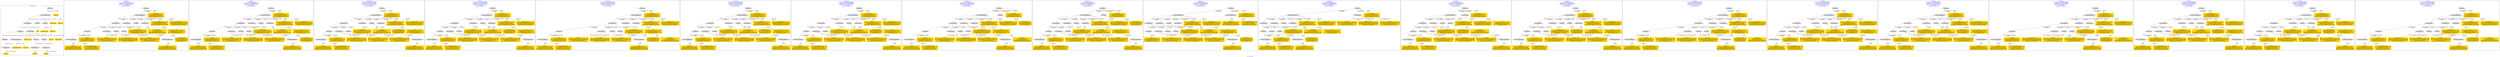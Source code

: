 digraph n0 {
fontcolor="blue"
remincross="true"
label="s20-s-lacma.xml"
subgraph cluster_0 {
label="1-correct model"
n2[style="filled",color="white",fillcolor="lightgray",label="E12_Production1"];
n3[style="filled",color="white",fillcolor="lightgray",label="E21_Person1"];
n4[style="filled",color="white",fillcolor="lightgray",label="E52_Time-Span1"];
n5[style="filled",color="white",fillcolor="lightgray",label="E69_Death1"];
n6[style="filled",color="white",fillcolor="lightgray",label="E82_Actor_Appellation1"];
n7[shape="plaintext",style="filled",fillcolor="gold",label="Artwork_in_Focus"];
n8[style="filled",color="white",fillcolor="lightgray",label="E53_Place1"];
n9[style="filled",color="white",fillcolor="lightgray",label="E67_Birth1"];
n10[shape="plaintext",style="filled",fillcolor="gold",label="Artist_URI"];
n11[style="filled",color="white",fillcolor="lightgray",label="E22_Man-Made_Object1"];
n12[style="filled",color="white",fillcolor="lightgray",label="E35_Title1"];
n13[style="filled",color="white",fillcolor="lightgray",label="E55_Type1"];
n14[shape="plaintext",style="filled",fillcolor="gold",label="Artwork_Details"];
n15[shape="plaintext",style="filled",fillcolor="gold",label="Object_URI"];
n16[shape="plaintext",style="filled",fillcolor="gold",label="Title"];
n17[style="filled",color="white",fillcolor="lightgray",label="E38_Image1"];
n18[shape="plaintext",style="filled",fillcolor="gold",label="Image_URL"];
n19[style="filled",color="white",fillcolor="lightgray",label="E48_Place_Name1"];
n20[shape="plaintext",style="filled",fillcolor="gold",label="Residence"];
n21[shape="plaintext",style="filled",fillcolor="gold",label="Production_Year"];
n22[style="filled",color="white",fillcolor="lightgray",label="E52_Time-Span2"];
n23[shape="plaintext",style="filled",fillcolor="gold",label="birth_date"];
n24[style="filled",color="white",fillcolor="lightgray",label="E52_Time-Span3"];
n25[shape="plaintext",style="filled",fillcolor="gold",label="death_date"];
n26[shape="plaintext",style="filled",fillcolor="gold",label="Classification_URI"];
n27[shape="plaintext",style="filled",fillcolor="gold",label="Classification"];
n28[shape="plaintext",style="filled",fillcolor="gold",label="Artist_Appellation_URI"];
n29[shape="plaintext",style="filled",fillcolor="gold",label="Artist_Name"];
}
subgraph cluster_1 {
label="candidate 0\nlink coherence:0.92\nnode coherence:0.9166666666666666\nconfidence:0.5199286349331431\nmapping score:0.5264841481523175\ncost:24.99959\n-precision:0.48-recall:0.44"
n31[style="filled",color="white",fillcolor="lightgray",label="E12_Production1"];
n32[style="filled",color="white",fillcolor="lightgray",label="E21_Person1"];
n33[style="filled",color="white",fillcolor="lightgray",label="E52_Time-Span2"];
n34[style="filled",color="white",fillcolor="lightgray",label="E53_Place1"];
n35[style="filled",color="white",fillcolor="lightgray",label="E55_Type1"];
n36[style="filled",color="white",fillcolor="lightgray",label="E82_Actor_Appellation1"];
n37[style="filled",color="white",fillcolor="lightgray",label="E22_Man-Made_Object1"];
n38[style="filled",color="white",fillcolor="lightgray",label="E54_Dimension1"];
n39[style="filled",color="white",fillcolor="lightgray",label="E55_Type2"];
n40[style="filled",color="white",fillcolor="lightgray",label="E8_Acquisition1"];
n41[style="filled",color="white",fillcolor="lightgray",label="E38_Image1"];
n42[style="filled",color="white",fillcolor="lightgray",label="E44_Place_Appellation1"];
n43[shape="plaintext",style="filled",fillcolor="gold",label="Object_URI\n[E22_Man-Made_Object,classLink,0.778]\n[E30_Right,P3_has_note,0.085]\n[E82_Actor_Appellation,label,0.069]\n[E33_Linguistic_Object,P3_has_note,0.068]"];
n44[shape="plaintext",style="filled",fillcolor="gold",label="death_date\n[E52_Time-Span,P82_at_some_time_within,0.321]\n[E52_Time-Span,P82a_begin_of_the_begin,0.259]\n[E52_Time-Span,label,0.224]\n[E52_Time-Span,P82b_end_of_the_end,0.197]"];
n45[shape="plaintext",style="filled",fillcolor="gold",label="Image_URL\n[E38_Image,classLink,0.43]\n[E22_Man-Made_Object,classLink,0.31]\n[E21_Person,classLink,0.14]\n[E82_Actor_Appellation,classLink,0.12]"];
n46[shape="plaintext",style="filled",fillcolor="gold",label="Artist_Name\n[E82_Actor_Appellation,label,0.346]\n[E8_Acquisition,P3_has_note,0.288]\n[E33_Linguistic_Object,P3_has_note,0.184]\n[E22_Man-Made_Object,classLink,0.182]"];
n47[shape="plaintext",style="filled",fillcolor="gold",label="Classification\n[E55_Type,label,0.41]\n[E55_Type,classLink,0.307]\n[E73_Information_Object,P3_has_note,0.151]\n[E33_Linguistic_Object,P3_has_note,0.132]"];
n48[shape="plaintext",style="filled",fillcolor="gold",label="Residence\n[E44_Place_Appellation,label,0.567]\n[E33_Linguistic_Object,P3_has_note,0.311]\n[E73_Information_Object,P3_has_note,0.067]\n[E22_Man-Made_Object,P3_has_note,0.055]"];
n49[shape="plaintext",style="filled",fillcolor="gold",label="Classification_URI\n[E55_Type,classLink,0.697]\n[E57_Material,classLink,0.145]\n[E74_Group,classLink,0.142]\n[E55_Type,label,0.015]"];
n50[shape="plaintext",style="filled",fillcolor="gold",label="Production_Year\n[E52_Time-Span,P82b_end_of_the_end,0.405]\n[E52_Time-Span,P82a_begin_of_the_begin,0.298]\n[E52_Time-Span,P82_at_some_time_within,0.236]\n[E52_Time-Span,label,0.062]"];
n51[shape="plaintext",style="filled",fillcolor="gold",label="Artwork_in_Focus\n[E73_Information_Object,P3_has_note,0.357]\n[E22_Man-Made_Object,P3_has_note,0.3]\n[E33_Linguistic_Object,P3_has_note,0.277]\n[E8_Acquisition,P3_has_note,0.066]"];
n52[shape="plaintext",style="filled",fillcolor="gold",label="Artwork_Details\n[E54_Dimension,P3_has_note,0.712]\n[E33_Linguistic_Object,P3_has_note,0.128]\n[E73_Information_Object,P3_has_note,0.097]\n[E30_Right,P3_has_note,0.063]"];
n53[shape="plaintext",style="filled",fillcolor="gold",label="birth_date\n[E52_Time-Span,P82a_begin_of_the_begin,0.621]\n[E52_Time-Span,P82_at_some_time_within,0.276]\n[E52_Time-Span,label,0.082]\n[E52_Time-Span,P82b_end_of_the_end,0.021]"];
n54[shape="plaintext",style="filled",fillcolor="gold",label="Artist_URI\n[E21_Person,classLink,0.439]\n[E82_Actor_Appellation,classLink,0.376]\n[E30_Right,P3_has_note,0.112]\n[E8_Acquisition,P3_has_note,0.073]"];
n55[shape="plaintext",style="filled",fillcolor="gold",label="Title\n[E8_Acquisition,P3_has_note,0.325]\n[E30_Right,P3_has_note,0.273]\n[E33_Linguistic_Object,P3_has_note,0.242]\n[E35_Title,label,0.159]"];
n56[shape="plaintext",style="filled",fillcolor="gold",label="Artist_Appellation_URI\n[E82_Actor_Appellation,classLink,0.928]\n[E21_Person,classLink,0.05]\n[E30_Right,P3_has_note,0.013]\n[E8_Acquisition,P3_has_note,0.008]"];
}
subgraph cluster_2 {
label="candidate 1\nlink coherence:0.92\nnode coherence:0.9166666666666666\nconfidence:0.5199286349331431\nmapping score:0.5264841481523175\ncost:24.99961\n-precision:0.48-recall:0.44"
n58[style="filled",color="white",fillcolor="lightgray",label="E12_Production1"];
n59[style="filled",color="white",fillcolor="lightgray",label="E21_Person1"];
n60[style="filled",color="white",fillcolor="lightgray",label="E52_Time-Span2"];
n61[style="filled",color="white",fillcolor="lightgray",label="E53_Place1"];
n62[style="filled",color="white",fillcolor="lightgray",label="E55_Type1"];
n63[style="filled",color="white",fillcolor="lightgray",label="E82_Actor_Appellation1"];
n64[style="filled",color="white",fillcolor="lightgray",label="E22_Man-Made_Object1"];
n65[style="filled",color="white",fillcolor="lightgray",label="E54_Dimension1"];
n66[style="filled",color="white",fillcolor="lightgray",label="E55_Type3"];
n67[style="filled",color="white",fillcolor="lightgray",label="E8_Acquisition1"];
n68[style="filled",color="white",fillcolor="lightgray",label="E38_Image1"];
n69[style="filled",color="white",fillcolor="lightgray",label="E44_Place_Appellation1"];
n70[shape="plaintext",style="filled",fillcolor="gold",label="Object_URI\n[E22_Man-Made_Object,classLink,0.778]\n[E30_Right,P3_has_note,0.085]\n[E82_Actor_Appellation,label,0.069]\n[E33_Linguistic_Object,P3_has_note,0.068]"];
n71[shape="plaintext",style="filled",fillcolor="gold",label="death_date\n[E52_Time-Span,P82_at_some_time_within,0.321]\n[E52_Time-Span,P82a_begin_of_the_begin,0.259]\n[E52_Time-Span,label,0.224]\n[E52_Time-Span,P82b_end_of_the_end,0.197]"];
n72[shape="plaintext",style="filled",fillcolor="gold",label="Image_URL\n[E38_Image,classLink,0.43]\n[E22_Man-Made_Object,classLink,0.31]\n[E21_Person,classLink,0.14]\n[E82_Actor_Appellation,classLink,0.12]"];
n73[shape="plaintext",style="filled",fillcolor="gold",label="Classification\n[E55_Type,label,0.41]\n[E55_Type,classLink,0.307]\n[E73_Information_Object,P3_has_note,0.151]\n[E33_Linguistic_Object,P3_has_note,0.132]"];
n74[shape="plaintext",style="filled",fillcolor="gold",label="Artist_Name\n[E82_Actor_Appellation,label,0.346]\n[E8_Acquisition,P3_has_note,0.288]\n[E33_Linguistic_Object,P3_has_note,0.184]\n[E22_Man-Made_Object,classLink,0.182]"];
n75[shape="plaintext",style="filled",fillcolor="gold",label="Residence\n[E44_Place_Appellation,label,0.567]\n[E33_Linguistic_Object,P3_has_note,0.311]\n[E73_Information_Object,P3_has_note,0.067]\n[E22_Man-Made_Object,P3_has_note,0.055]"];
n76[shape="plaintext",style="filled",fillcolor="gold",label="Classification_URI\n[E55_Type,classLink,0.697]\n[E57_Material,classLink,0.145]\n[E74_Group,classLink,0.142]\n[E55_Type,label,0.015]"];
n77[shape="plaintext",style="filled",fillcolor="gold",label="Production_Year\n[E52_Time-Span,P82b_end_of_the_end,0.405]\n[E52_Time-Span,P82a_begin_of_the_begin,0.298]\n[E52_Time-Span,P82_at_some_time_within,0.236]\n[E52_Time-Span,label,0.062]"];
n78[shape="plaintext",style="filled",fillcolor="gold",label="Artwork_in_Focus\n[E73_Information_Object,P3_has_note,0.357]\n[E22_Man-Made_Object,P3_has_note,0.3]\n[E33_Linguistic_Object,P3_has_note,0.277]\n[E8_Acquisition,P3_has_note,0.066]"];
n79[shape="plaintext",style="filled",fillcolor="gold",label="Artwork_Details\n[E54_Dimension,P3_has_note,0.712]\n[E33_Linguistic_Object,P3_has_note,0.128]\n[E73_Information_Object,P3_has_note,0.097]\n[E30_Right,P3_has_note,0.063]"];
n80[shape="plaintext",style="filled",fillcolor="gold",label="birth_date\n[E52_Time-Span,P82a_begin_of_the_begin,0.621]\n[E52_Time-Span,P82_at_some_time_within,0.276]\n[E52_Time-Span,label,0.082]\n[E52_Time-Span,P82b_end_of_the_end,0.021]"];
n81[shape="plaintext",style="filled",fillcolor="gold",label="Artist_URI\n[E21_Person,classLink,0.439]\n[E82_Actor_Appellation,classLink,0.376]\n[E30_Right,P3_has_note,0.112]\n[E8_Acquisition,P3_has_note,0.073]"];
n82[shape="plaintext",style="filled",fillcolor="gold",label="Title\n[E8_Acquisition,P3_has_note,0.325]\n[E30_Right,P3_has_note,0.273]\n[E33_Linguistic_Object,P3_has_note,0.242]\n[E35_Title,label,0.159]"];
n83[shape="plaintext",style="filled",fillcolor="gold",label="Artist_Appellation_URI\n[E82_Actor_Appellation,classLink,0.928]\n[E21_Person,classLink,0.05]\n[E30_Right,P3_has_note,0.013]\n[E8_Acquisition,P3_has_note,0.008]"];
}
subgraph cluster_3 {
label="candidate 10\nlink coherence:0.9166666666666666\nnode coherence:0.9130434782608695\nconfidence:0.4990117576723444\nmapping score:0.5302088881682142\ncost:23.99964\n-precision:0.58-recall:0.52"
n85[style="filled",color="white",fillcolor="lightgray",label="E12_Production1"];
n86[style="filled",color="white",fillcolor="lightgray",label="E21_Person1"];
n87[style="filled",color="white",fillcolor="lightgray",label="E52_Time-Span2"];
n88[style="filled",color="white",fillcolor="lightgray",label="E53_Place1"];
n89[style="filled",color="white",fillcolor="lightgray",label="E82_Actor_Appellation1"];
n90[style="filled",color="white",fillcolor="lightgray",label="E22_Man-Made_Object1"];
n91[style="filled",color="white",fillcolor="lightgray",label="E54_Dimension1"];
n92[style="filled",color="white",fillcolor="lightgray",label="E55_Type2"];
n93[style="filled",color="white",fillcolor="lightgray",label="E8_Acquisition1"];
n94[style="filled",color="white",fillcolor="lightgray",label="E38_Image1"];
n95[style="filled",color="white",fillcolor="lightgray",label="E44_Place_Appellation1"];
n96[shape="plaintext",style="filled",fillcolor="gold",label="Object_URI\n[E22_Man-Made_Object,classLink,0.778]\n[E30_Right,P3_has_note,0.085]\n[E82_Actor_Appellation,label,0.069]\n[E33_Linguistic_Object,P3_has_note,0.068]"];
n97[shape="plaintext",style="filled",fillcolor="gold",label="Production_Year\n[E52_Time-Span,P82b_end_of_the_end,0.405]\n[E52_Time-Span,P82a_begin_of_the_begin,0.298]\n[E52_Time-Span,P82_at_some_time_within,0.236]\n[E52_Time-Span,label,0.062]"];
n98[shape="plaintext",style="filled",fillcolor="gold",label="Image_URL\n[E38_Image,classLink,0.43]\n[E22_Man-Made_Object,classLink,0.31]\n[E21_Person,classLink,0.14]\n[E82_Actor_Appellation,classLink,0.12]"];
n99[shape="plaintext",style="filled",fillcolor="gold",label="Artist_Name\n[E82_Actor_Appellation,label,0.346]\n[E8_Acquisition,P3_has_note,0.288]\n[E33_Linguistic_Object,P3_has_note,0.184]\n[E22_Man-Made_Object,classLink,0.182]"];
n100[shape="plaintext",style="filled",fillcolor="gold",label="Classification\n[E55_Type,label,0.41]\n[E55_Type,classLink,0.307]\n[E73_Information_Object,P3_has_note,0.151]\n[E33_Linguistic_Object,P3_has_note,0.132]"];
n101[shape="plaintext",style="filled",fillcolor="gold",label="Residence\n[E44_Place_Appellation,label,0.567]\n[E33_Linguistic_Object,P3_has_note,0.311]\n[E73_Information_Object,P3_has_note,0.067]\n[E22_Man-Made_Object,P3_has_note,0.055]"];
n102[shape="plaintext",style="filled",fillcolor="gold",label="death_date\n[E52_Time-Span,P82_at_some_time_within,0.321]\n[E52_Time-Span,P82a_begin_of_the_begin,0.259]\n[E52_Time-Span,label,0.224]\n[E52_Time-Span,P82b_end_of_the_end,0.197]"];
n103[shape="plaintext",style="filled",fillcolor="gold",label="Artwork_in_Focus\n[E73_Information_Object,P3_has_note,0.357]\n[E22_Man-Made_Object,P3_has_note,0.3]\n[E33_Linguistic_Object,P3_has_note,0.277]\n[E8_Acquisition,P3_has_note,0.066]"];
n104[shape="plaintext",style="filled",fillcolor="gold",label="Artwork_Details\n[E54_Dimension,P3_has_note,0.712]\n[E33_Linguistic_Object,P3_has_note,0.128]\n[E73_Information_Object,P3_has_note,0.097]\n[E30_Right,P3_has_note,0.063]"];
n105[shape="plaintext",style="filled",fillcolor="gold",label="birth_date\n[E52_Time-Span,P82a_begin_of_the_begin,0.621]\n[E52_Time-Span,P82_at_some_time_within,0.276]\n[E52_Time-Span,label,0.082]\n[E52_Time-Span,P82b_end_of_the_end,0.021]"];
n106[shape="plaintext",style="filled",fillcolor="gold",label="Artist_URI\n[E21_Person,classLink,0.439]\n[E82_Actor_Appellation,classLink,0.376]\n[E30_Right,P3_has_note,0.112]\n[E8_Acquisition,P3_has_note,0.073]"];
n107[shape="plaintext",style="filled",fillcolor="gold",label="Title\n[E8_Acquisition,P3_has_note,0.325]\n[E30_Right,P3_has_note,0.273]\n[E33_Linguistic_Object,P3_has_note,0.242]\n[E35_Title,label,0.159]"];
n108[shape="plaintext",style="filled",fillcolor="gold",label="Classification_URI\n[E55_Type,classLink,0.697]\n[E57_Material,classLink,0.145]\n[E74_Group,classLink,0.142]\n[E55_Type,label,0.015]"];
n109[shape="plaintext",style="filled",fillcolor="gold",label="Artist_Appellation_URI\n[E82_Actor_Appellation,classLink,0.928]\n[E21_Person,classLink,0.05]\n[E30_Right,P3_has_note,0.013]\n[E8_Acquisition,P3_has_note,0.008]"];
}
subgraph cluster_4 {
label="candidate 11\nlink coherence:0.9166666666666666\nnode coherence:0.9130434782608695\nconfidence:0.4990117576723444\nmapping score:0.5302088881682142\ncost:23.99966\n-precision:0.58-recall:0.52"
n111[style="filled",color="white",fillcolor="lightgray",label="E12_Production1"];
n112[style="filled",color="white",fillcolor="lightgray",label="E21_Person1"];
n113[style="filled",color="white",fillcolor="lightgray",label="E52_Time-Span2"];
n114[style="filled",color="white",fillcolor="lightgray",label="E53_Place1"];
n115[style="filled",color="white",fillcolor="lightgray",label="E82_Actor_Appellation1"];
n116[style="filled",color="white",fillcolor="lightgray",label="E22_Man-Made_Object1"];
n117[style="filled",color="white",fillcolor="lightgray",label="E54_Dimension1"];
n118[style="filled",color="white",fillcolor="lightgray",label="E55_Type3"];
n119[style="filled",color="white",fillcolor="lightgray",label="E8_Acquisition1"];
n120[style="filled",color="white",fillcolor="lightgray",label="E38_Image1"];
n121[style="filled",color="white",fillcolor="lightgray",label="E44_Place_Appellation1"];
n122[shape="plaintext",style="filled",fillcolor="gold",label="Object_URI\n[E22_Man-Made_Object,classLink,0.778]\n[E30_Right,P3_has_note,0.085]\n[E82_Actor_Appellation,label,0.069]\n[E33_Linguistic_Object,P3_has_note,0.068]"];
n123[shape="plaintext",style="filled",fillcolor="gold",label="Production_Year\n[E52_Time-Span,P82b_end_of_the_end,0.405]\n[E52_Time-Span,P82a_begin_of_the_begin,0.298]\n[E52_Time-Span,P82_at_some_time_within,0.236]\n[E52_Time-Span,label,0.062]"];
n124[shape="plaintext",style="filled",fillcolor="gold",label="Image_URL\n[E38_Image,classLink,0.43]\n[E22_Man-Made_Object,classLink,0.31]\n[E21_Person,classLink,0.14]\n[E82_Actor_Appellation,classLink,0.12]"];
n125[shape="plaintext",style="filled",fillcolor="gold",label="Classification\n[E55_Type,label,0.41]\n[E55_Type,classLink,0.307]\n[E73_Information_Object,P3_has_note,0.151]\n[E33_Linguistic_Object,P3_has_note,0.132]"];
n126[shape="plaintext",style="filled",fillcolor="gold",label="Artist_Name\n[E82_Actor_Appellation,label,0.346]\n[E8_Acquisition,P3_has_note,0.288]\n[E33_Linguistic_Object,P3_has_note,0.184]\n[E22_Man-Made_Object,classLink,0.182]"];
n127[shape="plaintext",style="filled",fillcolor="gold",label="Residence\n[E44_Place_Appellation,label,0.567]\n[E33_Linguistic_Object,P3_has_note,0.311]\n[E73_Information_Object,P3_has_note,0.067]\n[E22_Man-Made_Object,P3_has_note,0.055]"];
n128[shape="plaintext",style="filled",fillcolor="gold",label="death_date\n[E52_Time-Span,P82_at_some_time_within,0.321]\n[E52_Time-Span,P82a_begin_of_the_begin,0.259]\n[E52_Time-Span,label,0.224]\n[E52_Time-Span,P82b_end_of_the_end,0.197]"];
n129[shape="plaintext",style="filled",fillcolor="gold",label="Artwork_in_Focus\n[E73_Information_Object,P3_has_note,0.357]\n[E22_Man-Made_Object,P3_has_note,0.3]\n[E33_Linguistic_Object,P3_has_note,0.277]\n[E8_Acquisition,P3_has_note,0.066]"];
n130[shape="plaintext",style="filled",fillcolor="gold",label="Artwork_Details\n[E54_Dimension,P3_has_note,0.712]\n[E33_Linguistic_Object,P3_has_note,0.128]\n[E73_Information_Object,P3_has_note,0.097]\n[E30_Right,P3_has_note,0.063]"];
n131[shape="plaintext",style="filled",fillcolor="gold",label="birth_date\n[E52_Time-Span,P82a_begin_of_the_begin,0.621]\n[E52_Time-Span,P82_at_some_time_within,0.276]\n[E52_Time-Span,label,0.082]\n[E52_Time-Span,P82b_end_of_the_end,0.021]"];
n132[shape="plaintext",style="filled",fillcolor="gold",label="Artist_URI\n[E21_Person,classLink,0.439]\n[E82_Actor_Appellation,classLink,0.376]\n[E30_Right,P3_has_note,0.112]\n[E8_Acquisition,P3_has_note,0.073]"];
n133[shape="plaintext",style="filled",fillcolor="gold",label="Title\n[E8_Acquisition,P3_has_note,0.325]\n[E30_Right,P3_has_note,0.273]\n[E33_Linguistic_Object,P3_has_note,0.242]\n[E35_Title,label,0.159]"];
n134[shape="plaintext",style="filled",fillcolor="gold",label="Classification_URI\n[E55_Type,classLink,0.697]\n[E57_Material,classLink,0.145]\n[E74_Group,classLink,0.142]\n[E55_Type,label,0.015]"];
n135[shape="plaintext",style="filled",fillcolor="gold",label="Artist_Appellation_URI\n[E82_Actor_Appellation,classLink,0.928]\n[E21_Person,classLink,0.05]\n[E30_Right,P3_has_note,0.013]\n[E8_Acquisition,P3_has_note,0.008]"];
}
subgraph cluster_5 {
label="candidate 12\nlink coherence:0.9166666666666666\nnode coherence:0.9130434782608695\nconfidence:0.4908138783668359\nmapping score:0.5274762617330447\ncost:23.99961\n-precision:0.5-recall:0.44"
n137[style="filled",color="white",fillcolor="lightgray",label="E12_Production1"];
n138[style="filled",color="white",fillcolor="lightgray",label="E21_Person1"];
n139[style="filled",color="white",fillcolor="lightgray",label="E52_Time-Span2"];
n140[style="filled",color="white",fillcolor="lightgray",label="E53_Place1"];
n141[style="filled",color="white",fillcolor="lightgray",label="E55_Type1"];
n142[style="filled",color="white",fillcolor="lightgray",label="E82_Actor_Appellation1"];
n143[style="filled",color="white",fillcolor="lightgray",label="E22_Man-Made_Object1"];
n144[style="filled",color="white",fillcolor="lightgray",label="E54_Dimension1"];
n145[style="filled",color="white",fillcolor="lightgray",label="E8_Acquisition1"];
n146[style="filled",color="white",fillcolor="lightgray",label="E38_Image1"];
n147[style="filled",color="white",fillcolor="lightgray",label="E44_Place_Appellation1"];
n148[shape="plaintext",style="filled",fillcolor="gold",label="Object_URI\n[E22_Man-Made_Object,classLink,0.778]\n[E30_Right,P3_has_note,0.085]\n[E82_Actor_Appellation,label,0.069]\n[E33_Linguistic_Object,P3_has_note,0.068]"];
n149[shape="plaintext",style="filled",fillcolor="gold",label="Image_URL\n[E38_Image,classLink,0.43]\n[E22_Man-Made_Object,classLink,0.31]\n[E21_Person,classLink,0.14]\n[E82_Actor_Appellation,classLink,0.12]"];
n150[shape="plaintext",style="filled",fillcolor="gold",label="birth_date\n[E52_Time-Span,P82a_begin_of_the_begin,0.621]\n[E52_Time-Span,P82_at_some_time_within,0.276]\n[E52_Time-Span,label,0.082]\n[E52_Time-Span,P82b_end_of_the_end,0.021]"];
n151[shape="plaintext",style="filled",fillcolor="gold",label="Artist_Name\n[E82_Actor_Appellation,label,0.346]\n[E8_Acquisition,P3_has_note,0.288]\n[E33_Linguistic_Object,P3_has_note,0.184]\n[E22_Man-Made_Object,classLink,0.182]"];
n152[shape="plaintext",style="filled",fillcolor="gold",label="Residence\n[E44_Place_Appellation,label,0.567]\n[E33_Linguistic_Object,P3_has_note,0.311]\n[E73_Information_Object,P3_has_note,0.067]\n[E22_Man-Made_Object,P3_has_note,0.055]"];
n153[shape="plaintext",style="filled",fillcolor="gold",label="Classification_URI\n[E55_Type,classLink,0.697]\n[E57_Material,classLink,0.145]\n[E74_Group,classLink,0.142]\n[E55_Type,label,0.015]"];
n154[shape="plaintext",style="filled",fillcolor="gold",label="Classification\n[E55_Type,label,0.41]\n[E55_Type,classLink,0.307]\n[E73_Information_Object,P3_has_note,0.151]\n[E33_Linguistic_Object,P3_has_note,0.132]"];
n155[shape="plaintext",style="filled",fillcolor="gold",label="Production_Year\n[E52_Time-Span,P82b_end_of_the_end,0.405]\n[E52_Time-Span,P82a_begin_of_the_begin,0.298]\n[E52_Time-Span,P82_at_some_time_within,0.236]\n[E52_Time-Span,label,0.062]"];
n156[shape="plaintext",style="filled",fillcolor="gold",label="Artwork_in_Focus\n[E73_Information_Object,P3_has_note,0.357]\n[E22_Man-Made_Object,P3_has_note,0.3]\n[E33_Linguistic_Object,P3_has_note,0.277]\n[E8_Acquisition,P3_has_note,0.066]"];
n157[shape="plaintext",style="filled",fillcolor="gold",label="Artwork_Details\n[E54_Dimension,P3_has_note,0.712]\n[E33_Linguistic_Object,P3_has_note,0.128]\n[E73_Information_Object,P3_has_note,0.097]\n[E30_Right,P3_has_note,0.063]"];
n158[shape="plaintext",style="filled",fillcolor="gold",label="death_date\n[E52_Time-Span,P82_at_some_time_within,0.321]\n[E52_Time-Span,P82a_begin_of_the_begin,0.259]\n[E52_Time-Span,label,0.224]\n[E52_Time-Span,P82b_end_of_the_end,0.197]"];
n159[shape="plaintext",style="filled",fillcolor="gold",label="Artist_URI\n[E21_Person,classLink,0.439]\n[E82_Actor_Appellation,classLink,0.376]\n[E30_Right,P3_has_note,0.112]\n[E8_Acquisition,P3_has_note,0.073]"];
n160[shape="plaintext",style="filled",fillcolor="gold",label="Title\n[E8_Acquisition,P3_has_note,0.325]\n[E30_Right,P3_has_note,0.273]\n[E33_Linguistic_Object,P3_has_note,0.242]\n[E35_Title,label,0.159]"];
n161[shape="plaintext",style="filled",fillcolor="gold",label="Artist_Appellation_URI\n[E82_Actor_Appellation,classLink,0.928]\n[E21_Person,classLink,0.05]\n[E30_Right,P3_has_note,0.013]\n[E8_Acquisition,P3_has_note,0.008]"];
}
subgraph cluster_6 {
label="candidate 13\nlink coherence:0.9166666666666666\nnode coherence:0.9130434782608695\nconfidence:0.4908138783668359\nmapping score:0.5274762617330447\ncost:23.99964\n-precision:0.54-recall:0.48"
n163[style="filled",color="white",fillcolor="lightgray",label="E12_Production1"];
n164[style="filled",color="white",fillcolor="lightgray",label="E21_Person1"];
n165[style="filled",color="white",fillcolor="lightgray",label="E52_Time-Span2"];
n166[style="filled",color="white",fillcolor="lightgray",label="E53_Place1"];
n167[style="filled",color="white",fillcolor="lightgray",label="E82_Actor_Appellation1"];
n168[style="filled",color="white",fillcolor="lightgray",label="E22_Man-Made_Object1"];
n169[style="filled",color="white",fillcolor="lightgray",label="E54_Dimension1"];
n170[style="filled",color="white",fillcolor="lightgray",label="E55_Type2"];
n171[style="filled",color="white",fillcolor="lightgray",label="E8_Acquisition1"];
n172[style="filled",color="white",fillcolor="lightgray",label="E38_Image1"];
n173[style="filled",color="white",fillcolor="lightgray",label="E44_Place_Appellation1"];
n174[shape="plaintext",style="filled",fillcolor="gold",label="Object_URI\n[E22_Man-Made_Object,classLink,0.778]\n[E30_Right,P3_has_note,0.085]\n[E82_Actor_Appellation,label,0.069]\n[E33_Linguistic_Object,P3_has_note,0.068]"];
n175[shape="plaintext",style="filled",fillcolor="gold",label="Image_URL\n[E38_Image,classLink,0.43]\n[E22_Man-Made_Object,classLink,0.31]\n[E21_Person,classLink,0.14]\n[E82_Actor_Appellation,classLink,0.12]"];
n176[shape="plaintext",style="filled",fillcolor="gold",label="birth_date\n[E52_Time-Span,P82a_begin_of_the_begin,0.621]\n[E52_Time-Span,P82_at_some_time_within,0.276]\n[E52_Time-Span,label,0.082]\n[E52_Time-Span,P82b_end_of_the_end,0.021]"];
n177[shape="plaintext",style="filled",fillcolor="gold",label="Artist_Name\n[E82_Actor_Appellation,label,0.346]\n[E8_Acquisition,P3_has_note,0.288]\n[E33_Linguistic_Object,P3_has_note,0.184]\n[E22_Man-Made_Object,classLink,0.182]"];
n178[shape="plaintext",style="filled",fillcolor="gold",label="Classification\n[E55_Type,label,0.41]\n[E55_Type,classLink,0.307]\n[E73_Information_Object,P3_has_note,0.151]\n[E33_Linguistic_Object,P3_has_note,0.132]"];
n179[shape="plaintext",style="filled",fillcolor="gold",label="Residence\n[E44_Place_Appellation,label,0.567]\n[E33_Linguistic_Object,P3_has_note,0.311]\n[E73_Information_Object,P3_has_note,0.067]\n[E22_Man-Made_Object,P3_has_note,0.055]"];
n180[shape="plaintext",style="filled",fillcolor="gold",label="Production_Year\n[E52_Time-Span,P82b_end_of_the_end,0.405]\n[E52_Time-Span,P82a_begin_of_the_begin,0.298]\n[E52_Time-Span,P82_at_some_time_within,0.236]\n[E52_Time-Span,label,0.062]"];
n181[shape="plaintext",style="filled",fillcolor="gold",label="Artwork_in_Focus\n[E73_Information_Object,P3_has_note,0.357]\n[E22_Man-Made_Object,P3_has_note,0.3]\n[E33_Linguistic_Object,P3_has_note,0.277]\n[E8_Acquisition,P3_has_note,0.066]"];
n182[shape="plaintext",style="filled",fillcolor="gold",label="Artwork_Details\n[E54_Dimension,P3_has_note,0.712]\n[E33_Linguistic_Object,P3_has_note,0.128]\n[E73_Information_Object,P3_has_note,0.097]\n[E30_Right,P3_has_note,0.063]"];
n183[shape="plaintext",style="filled",fillcolor="gold",label="death_date\n[E52_Time-Span,P82_at_some_time_within,0.321]\n[E52_Time-Span,P82a_begin_of_the_begin,0.259]\n[E52_Time-Span,label,0.224]\n[E52_Time-Span,P82b_end_of_the_end,0.197]"];
n184[shape="plaintext",style="filled",fillcolor="gold",label="Artist_URI\n[E21_Person,classLink,0.439]\n[E82_Actor_Appellation,classLink,0.376]\n[E30_Right,P3_has_note,0.112]\n[E8_Acquisition,P3_has_note,0.073]"];
n185[shape="plaintext",style="filled",fillcolor="gold",label="Title\n[E8_Acquisition,P3_has_note,0.325]\n[E30_Right,P3_has_note,0.273]\n[E33_Linguistic_Object,P3_has_note,0.242]\n[E35_Title,label,0.159]"];
n186[shape="plaintext",style="filled",fillcolor="gold",label="Classification_URI\n[E55_Type,classLink,0.697]\n[E57_Material,classLink,0.145]\n[E74_Group,classLink,0.142]\n[E55_Type,label,0.015]"];
n187[shape="plaintext",style="filled",fillcolor="gold",label="Artist_Appellation_URI\n[E82_Actor_Appellation,classLink,0.928]\n[E21_Person,classLink,0.05]\n[E30_Right,P3_has_note,0.013]\n[E8_Acquisition,P3_has_note,0.008]"];
}
subgraph cluster_7 {
label="candidate 14\nlink coherence:0.9166666666666666\nnode coherence:0.9130434782608695\nconfidence:0.4908138783668359\nmapping score:0.5274762617330447\ncost:23.99966\n-precision:0.54-recall:0.48"
n189[style="filled",color="white",fillcolor="lightgray",label="E12_Production1"];
n190[style="filled",color="white",fillcolor="lightgray",label="E21_Person1"];
n191[style="filled",color="white",fillcolor="lightgray",label="E52_Time-Span2"];
n192[style="filled",color="white",fillcolor="lightgray",label="E53_Place1"];
n193[style="filled",color="white",fillcolor="lightgray",label="E82_Actor_Appellation1"];
n194[style="filled",color="white",fillcolor="lightgray",label="E22_Man-Made_Object1"];
n195[style="filled",color="white",fillcolor="lightgray",label="E54_Dimension1"];
n196[style="filled",color="white",fillcolor="lightgray",label="E55_Type3"];
n197[style="filled",color="white",fillcolor="lightgray",label="E8_Acquisition1"];
n198[style="filled",color="white",fillcolor="lightgray",label="E38_Image1"];
n199[style="filled",color="white",fillcolor="lightgray",label="E44_Place_Appellation1"];
n200[shape="plaintext",style="filled",fillcolor="gold",label="Object_URI\n[E22_Man-Made_Object,classLink,0.778]\n[E30_Right,P3_has_note,0.085]\n[E82_Actor_Appellation,label,0.069]\n[E33_Linguistic_Object,P3_has_note,0.068]"];
n201[shape="plaintext",style="filled",fillcolor="gold",label="Image_URL\n[E38_Image,classLink,0.43]\n[E22_Man-Made_Object,classLink,0.31]\n[E21_Person,classLink,0.14]\n[E82_Actor_Appellation,classLink,0.12]"];
n202[shape="plaintext",style="filled",fillcolor="gold",label="birth_date\n[E52_Time-Span,P82a_begin_of_the_begin,0.621]\n[E52_Time-Span,P82_at_some_time_within,0.276]\n[E52_Time-Span,label,0.082]\n[E52_Time-Span,P82b_end_of_the_end,0.021]"];
n203[shape="plaintext",style="filled",fillcolor="gold",label="Classification\n[E55_Type,label,0.41]\n[E55_Type,classLink,0.307]\n[E73_Information_Object,P3_has_note,0.151]\n[E33_Linguistic_Object,P3_has_note,0.132]"];
n204[shape="plaintext",style="filled",fillcolor="gold",label="Artist_Name\n[E82_Actor_Appellation,label,0.346]\n[E8_Acquisition,P3_has_note,0.288]\n[E33_Linguistic_Object,P3_has_note,0.184]\n[E22_Man-Made_Object,classLink,0.182]"];
n205[shape="plaintext",style="filled",fillcolor="gold",label="Residence\n[E44_Place_Appellation,label,0.567]\n[E33_Linguistic_Object,P3_has_note,0.311]\n[E73_Information_Object,P3_has_note,0.067]\n[E22_Man-Made_Object,P3_has_note,0.055]"];
n206[shape="plaintext",style="filled",fillcolor="gold",label="Production_Year\n[E52_Time-Span,P82b_end_of_the_end,0.405]\n[E52_Time-Span,P82a_begin_of_the_begin,0.298]\n[E52_Time-Span,P82_at_some_time_within,0.236]\n[E52_Time-Span,label,0.062]"];
n207[shape="plaintext",style="filled",fillcolor="gold",label="Artwork_in_Focus\n[E73_Information_Object,P3_has_note,0.357]\n[E22_Man-Made_Object,P3_has_note,0.3]\n[E33_Linguistic_Object,P3_has_note,0.277]\n[E8_Acquisition,P3_has_note,0.066]"];
n208[shape="plaintext",style="filled",fillcolor="gold",label="Artwork_Details\n[E54_Dimension,P3_has_note,0.712]\n[E33_Linguistic_Object,P3_has_note,0.128]\n[E73_Information_Object,P3_has_note,0.097]\n[E30_Right,P3_has_note,0.063]"];
n209[shape="plaintext",style="filled",fillcolor="gold",label="death_date\n[E52_Time-Span,P82_at_some_time_within,0.321]\n[E52_Time-Span,P82a_begin_of_the_begin,0.259]\n[E52_Time-Span,label,0.224]\n[E52_Time-Span,P82b_end_of_the_end,0.197]"];
n210[shape="plaintext",style="filled",fillcolor="gold",label="Artist_URI\n[E21_Person,classLink,0.439]\n[E82_Actor_Appellation,classLink,0.376]\n[E30_Right,P3_has_note,0.112]\n[E8_Acquisition,P3_has_note,0.073]"];
n211[shape="plaintext",style="filled",fillcolor="gold",label="Title\n[E8_Acquisition,P3_has_note,0.325]\n[E30_Right,P3_has_note,0.273]\n[E33_Linguistic_Object,P3_has_note,0.242]\n[E35_Title,label,0.159]"];
n212[shape="plaintext",style="filled",fillcolor="gold",label="Classification_URI\n[E55_Type,classLink,0.697]\n[E57_Material,classLink,0.145]\n[E74_Group,classLink,0.142]\n[E55_Type,label,0.015]"];
n213[shape="plaintext",style="filled",fillcolor="gold",label="Artist_Appellation_URI\n[E82_Actor_Appellation,classLink,0.928]\n[E21_Person,classLink,0.05]\n[E30_Right,P3_has_note,0.013]\n[E8_Acquisition,P3_has_note,0.008]"];
}
subgraph cluster_8 {
label="candidate 15\nlink coherence:0.88\nnode coherence:0.9166666666666666\nconfidence:0.5199286349331431\nmapping score:0.5264841481523175\ncost:124.009612\n-precision:0.44-recall:0.41"
n215[style="filled",color="white",fillcolor="lightgray",label="E12_Production1"];
n216[style="filled",color="white",fillcolor="lightgray",label="E21_Person1"];
n217[style="filled",color="white",fillcolor="lightgray",label="E52_Time-Span2"];
n218[style="filled",color="white",fillcolor="lightgray",label="E53_Place1"];
n219[style="filled",color="white",fillcolor="lightgray",label="E55_Type1"];
n220[style="filled",color="white",fillcolor="lightgray",label="E82_Actor_Appellation1"];
n221[style="filled",color="white",fillcolor="lightgray",label="E22_Man-Made_Object1"];
n222[style="filled",color="white",fillcolor="lightgray",label="E54_Dimension1"];
n223[style="filled",color="white",fillcolor="lightgray",label="E8_Acquisition1"];
n224[style="filled",color="white",fillcolor="lightgray",label="E38_Image1"];
n225[style="filled",color="white",fillcolor="lightgray",label="E44_Place_Appellation1"];
n226[style="filled",color="white",fillcolor="lightgray",label="E55_Type4"];
n227[shape="plaintext",style="filled",fillcolor="gold",label="Object_URI\n[E22_Man-Made_Object,classLink,0.778]\n[E30_Right,P3_has_note,0.085]\n[E82_Actor_Appellation,label,0.069]\n[E33_Linguistic_Object,P3_has_note,0.068]"];
n228[shape="plaintext",style="filled",fillcolor="gold",label="death_date\n[E52_Time-Span,P82_at_some_time_within,0.321]\n[E52_Time-Span,P82a_begin_of_the_begin,0.259]\n[E52_Time-Span,label,0.224]\n[E52_Time-Span,P82b_end_of_the_end,0.197]"];
n229[shape="plaintext",style="filled",fillcolor="gold",label="Image_URL\n[E38_Image,classLink,0.43]\n[E22_Man-Made_Object,classLink,0.31]\n[E21_Person,classLink,0.14]\n[E82_Actor_Appellation,classLink,0.12]"];
n230[shape="plaintext",style="filled",fillcolor="gold",label="Artist_Name\n[E82_Actor_Appellation,label,0.346]\n[E8_Acquisition,P3_has_note,0.288]\n[E33_Linguistic_Object,P3_has_note,0.184]\n[E22_Man-Made_Object,classLink,0.182]"];
n231[shape="plaintext",style="filled",fillcolor="gold",label="Classification_URI\n[E55_Type,classLink,0.697]\n[E57_Material,classLink,0.145]\n[E74_Group,classLink,0.142]\n[E55_Type,label,0.015]"];
n232[shape="plaintext",style="filled",fillcolor="gold",label="Residence\n[E44_Place_Appellation,label,0.567]\n[E33_Linguistic_Object,P3_has_note,0.311]\n[E73_Information_Object,P3_has_note,0.067]\n[E22_Man-Made_Object,P3_has_note,0.055]"];
n233[shape="plaintext",style="filled",fillcolor="gold",label="Classification\n[E55_Type,label,0.41]\n[E55_Type,classLink,0.307]\n[E73_Information_Object,P3_has_note,0.151]\n[E33_Linguistic_Object,P3_has_note,0.132]"];
n234[shape="plaintext",style="filled",fillcolor="gold",label="Production_Year\n[E52_Time-Span,P82b_end_of_the_end,0.405]\n[E52_Time-Span,P82a_begin_of_the_begin,0.298]\n[E52_Time-Span,P82_at_some_time_within,0.236]\n[E52_Time-Span,label,0.062]"];
n235[shape="plaintext",style="filled",fillcolor="gold",label="Artwork_in_Focus\n[E73_Information_Object,P3_has_note,0.357]\n[E22_Man-Made_Object,P3_has_note,0.3]\n[E33_Linguistic_Object,P3_has_note,0.277]\n[E8_Acquisition,P3_has_note,0.066]"];
n236[shape="plaintext",style="filled",fillcolor="gold",label="Artwork_Details\n[E54_Dimension,P3_has_note,0.712]\n[E33_Linguistic_Object,P3_has_note,0.128]\n[E73_Information_Object,P3_has_note,0.097]\n[E30_Right,P3_has_note,0.063]"];
n237[shape="plaintext",style="filled",fillcolor="gold",label="birth_date\n[E52_Time-Span,P82a_begin_of_the_begin,0.621]\n[E52_Time-Span,P82_at_some_time_within,0.276]\n[E52_Time-Span,label,0.082]\n[E52_Time-Span,P82b_end_of_the_end,0.021]"];
n238[shape="plaintext",style="filled",fillcolor="gold",label="Artist_URI\n[E21_Person,classLink,0.439]\n[E82_Actor_Appellation,classLink,0.376]\n[E30_Right,P3_has_note,0.112]\n[E8_Acquisition,P3_has_note,0.073]"];
n239[shape="plaintext",style="filled",fillcolor="gold",label="Title\n[E8_Acquisition,P3_has_note,0.325]\n[E30_Right,P3_has_note,0.273]\n[E33_Linguistic_Object,P3_has_note,0.242]\n[E35_Title,label,0.159]"];
n240[shape="plaintext",style="filled",fillcolor="gold",label="Artist_Appellation_URI\n[E82_Actor_Appellation,classLink,0.928]\n[E21_Person,classLink,0.05]\n[E30_Right,P3_has_note,0.013]\n[E8_Acquisition,P3_has_note,0.008]"];
}
subgraph cluster_9 {
label="candidate 16\nlink coherence:0.88\nnode coherence:0.9166666666666666\nconfidence:0.5199286349331431\nmapping score:0.5264841481523175\ncost:124.009642\n-precision:0.48-recall:0.44"
n242[style="filled",color="white",fillcolor="lightgray",label="E12_Production1"];
n243[style="filled",color="white",fillcolor="lightgray",label="E21_Person1"];
n244[style="filled",color="white",fillcolor="lightgray",label="E52_Time-Span2"];
n245[style="filled",color="white",fillcolor="lightgray",label="E53_Place1"];
n246[style="filled",color="white",fillcolor="lightgray",label="E82_Actor_Appellation1"];
n247[style="filled",color="white",fillcolor="lightgray",label="E22_Man-Made_Object1"];
n248[style="filled",color="white",fillcolor="lightgray",label="E54_Dimension1"];
n249[style="filled",color="white",fillcolor="lightgray",label="E55_Type2"];
n250[style="filled",color="white",fillcolor="lightgray",label="E8_Acquisition1"];
n251[style="filled",color="white",fillcolor="lightgray",label="E38_Image1"];
n252[style="filled",color="white",fillcolor="lightgray",label="E44_Place_Appellation1"];
n253[style="filled",color="white",fillcolor="lightgray",label="E55_Type1"];
n254[shape="plaintext",style="filled",fillcolor="gold",label="Object_URI\n[E22_Man-Made_Object,classLink,0.778]\n[E30_Right,P3_has_note,0.085]\n[E82_Actor_Appellation,label,0.069]\n[E33_Linguistic_Object,P3_has_note,0.068]"];
n255[shape="plaintext",style="filled",fillcolor="gold",label="death_date\n[E52_Time-Span,P82_at_some_time_within,0.321]\n[E52_Time-Span,P82a_begin_of_the_begin,0.259]\n[E52_Time-Span,label,0.224]\n[E52_Time-Span,P82b_end_of_the_end,0.197]"];
n256[shape="plaintext",style="filled",fillcolor="gold",label="Image_URL\n[E38_Image,classLink,0.43]\n[E22_Man-Made_Object,classLink,0.31]\n[E21_Person,classLink,0.14]\n[E82_Actor_Appellation,classLink,0.12]"];
n257[shape="plaintext",style="filled",fillcolor="gold",label="Artist_Name\n[E82_Actor_Appellation,label,0.346]\n[E8_Acquisition,P3_has_note,0.288]\n[E33_Linguistic_Object,P3_has_note,0.184]\n[E22_Man-Made_Object,classLink,0.182]"];
n258[shape="plaintext",style="filled",fillcolor="gold",label="Classification\n[E55_Type,label,0.41]\n[E55_Type,classLink,0.307]\n[E73_Information_Object,P3_has_note,0.151]\n[E33_Linguistic_Object,P3_has_note,0.132]"];
n259[shape="plaintext",style="filled",fillcolor="gold",label="Residence\n[E44_Place_Appellation,label,0.567]\n[E33_Linguistic_Object,P3_has_note,0.311]\n[E73_Information_Object,P3_has_note,0.067]\n[E22_Man-Made_Object,P3_has_note,0.055]"];
n260[shape="plaintext",style="filled",fillcolor="gold",label="Classification_URI\n[E55_Type,classLink,0.697]\n[E57_Material,classLink,0.145]\n[E74_Group,classLink,0.142]\n[E55_Type,label,0.015]"];
n261[shape="plaintext",style="filled",fillcolor="gold",label="Production_Year\n[E52_Time-Span,P82b_end_of_the_end,0.405]\n[E52_Time-Span,P82a_begin_of_the_begin,0.298]\n[E52_Time-Span,P82_at_some_time_within,0.236]\n[E52_Time-Span,label,0.062]"];
n262[shape="plaintext",style="filled",fillcolor="gold",label="Artwork_in_Focus\n[E73_Information_Object,P3_has_note,0.357]\n[E22_Man-Made_Object,P3_has_note,0.3]\n[E33_Linguistic_Object,P3_has_note,0.277]\n[E8_Acquisition,P3_has_note,0.066]"];
n263[shape="plaintext",style="filled",fillcolor="gold",label="Artwork_Details\n[E54_Dimension,P3_has_note,0.712]\n[E33_Linguistic_Object,P3_has_note,0.128]\n[E73_Information_Object,P3_has_note,0.097]\n[E30_Right,P3_has_note,0.063]"];
n264[shape="plaintext",style="filled",fillcolor="gold",label="birth_date\n[E52_Time-Span,P82a_begin_of_the_begin,0.621]\n[E52_Time-Span,P82_at_some_time_within,0.276]\n[E52_Time-Span,label,0.082]\n[E52_Time-Span,P82b_end_of_the_end,0.021]"];
n265[shape="plaintext",style="filled",fillcolor="gold",label="Artist_URI\n[E21_Person,classLink,0.439]\n[E82_Actor_Appellation,classLink,0.376]\n[E30_Right,P3_has_note,0.112]\n[E8_Acquisition,P3_has_note,0.073]"];
n266[shape="plaintext",style="filled",fillcolor="gold",label="Title\n[E8_Acquisition,P3_has_note,0.325]\n[E30_Right,P3_has_note,0.273]\n[E33_Linguistic_Object,P3_has_note,0.242]\n[E35_Title,label,0.159]"];
n267[shape="plaintext",style="filled",fillcolor="gold",label="Artist_Appellation_URI\n[E82_Actor_Appellation,classLink,0.928]\n[E21_Person,classLink,0.05]\n[E30_Right,P3_has_note,0.013]\n[E8_Acquisition,P3_has_note,0.008]"];
}
subgraph cluster_10 {
label="candidate 17\nlink coherence:0.88\nnode coherence:0.9166666666666666\nconfidence:0.5199286349331431\nmapping score:0.5264841481523175\ncost:124.009652\n-precision:0.44-recall:0.41"
n269[style="filled",color="white",fillcolor="lightgray",label="E12_Production1"];
n270[style="filled",color="white",fillcolor="lightgray",label="E21_Person1"];
n271[style="filled",color="white",fillcolor="lightgray",label="E52_Time-Span2"];
n272[style="filled",color="white",fillcolor="lightgray",label="E53_Place1"];
n273[style="filled",color="white",fillcolor="lightgray",label="E55_Type1"];
n274[style="filled",color="white",fillcolor="lightgray",label="E22_Man-Made_Object1"];
n275[style="filled",color="white",fillcolor="lightgray",label="E54_Dimension1"];
n276[style="filled",color="white",fillcolor="lightgray",label="E55_Type2"];
n277[style="filled",color="white",fillcolor="lightgray",label="E8_Acquisition1"];
n278[style="filled",color="white",fillcolor="lightgray",label="E38_Image1"];
n279[style="filled",color="white",fillcolor="lightgray",label="E44_Place_Appellation1"];
n280[style="filled",color="white",fillcolor="lightgray",label="E82_Actor_Appellation1"];
n281[shape="plaintext",style="filled",fillcolor="gold",label="Object_URI\n[E22_Man-Made_Object,classLink,0.778]\n[E30_Right,P3_has_note,0.085]\n[E82_Actor_Appellation,label,0.069]\n[E33_Linguistic_Object,P3_has_note,0.068]"];
n282[shape="plaintext",style="filled",fillcolor="gold",label="death_date\n[E52_Time-Span,P82_at_some_time_within,0.321]\n[E52_Time-Span,P82a_begin_of_the_begin,0.259]\n[E52_Time-Span,label,0.224]\n[E52_Time-Span,P82b_end_of_the_end,0.197]"];
n283[shape="plaintext",style="filled",fillcolor="gold",label="Image_URL\n[E38_Image,classLink,0.43]\n[E22_Man-Made_Object,classLink,0.31]\n[E21_Person,classLink,0.14]\n[E82_Actor_Appellation,classLink,0.12]"];
n284[shape="plaintext",style="filled",fillcolor="gold",label="Artist_Name\n[E82_Actor_Appellation,label,0.346]\n[E8_Acquisition,P3_has_note,0.288]\n[E33_Linguistic_Object,P3_has_note,0.184]\n[E22_Man-Made_Object,classLink,0.182]"];
n285[shape="plaintext",style="filled",fillcolor="gold",label="Classification\n[E55_Type,label,0.41]\n[E55_Type,classLink,0.307]\n[E73_Information_Object,P3_has_note,0.151]\n[E33_Linguistic_Object,P3_has_note,0.132]"];
n286[shape="plaintext",style="filled",fillcolor="gold",label="Residence\n[E44_Place_Appellation,label,0.567]\n[E33_Linguistic_Object,P3_has_note,0.311]\n[E73_Information_Object,P3_has_note,0.067]\n[E22_Man-Made_Object,P3_has_note,0.055]"];
n287[shape="plaintext",style="filled",fillcolor="gold",label="Classification_URI\n[E55_Type,classLink,0.697]\n[E57_Material,classLink,0.145]\n[E74_Group,classLink,0.142]\n[E55_Type,label,0.015]"];
n288[shape="plaintext",style="filled",fillcolor="gold",label="Production_Year\n[E52_Time-Span,P82b_end_of_the_end,0.405]\n[E52_Time-Span,P82a_begin_of_the_begin,0.298]\n[E52_Time-Span,P82_at_some_time_within,0.236]\n[E52_Time-Span,label,0.062]"];
n289[shape="plaintext",style="filled",fillcolor="gold",label="Artwork_in_Focus\n[E73_Information_Object,P3_has_note,0.357]\n[E22_Man-Made_Object,P3_has_note,0.3]\n[E33_Linguistic_Object,P3_has_note,0.277]\n[E8_Acquisition,P3_has_note,0.066]"];
n290[shape="plaintext",style="filled",fillcolor="gold",label="Artwork_Details\n[E54_Dimension,P3_has_note,0.712]\n[E33_Linguistic_Object,P3_has_note,0.128]\n[E73_Information_Object,P3_has_note,0.097]\n[E30_Right,P3_has_note,0.063]"];
n291[shape="plaintext",style="filled",fillcolor="gold",label="birth_date\n[E52_Time-Span,P82a_begin_of_the_begin,0.621]\n[E52_Time-Span,P82_at_some_time_within,0.276]\n[E52_Time-Span,label,0.082]\n[E52_Time-Span,P82b_end_of_the_end,0.021]"];
n292[shape="plaintext",style="filled",fillcolor="gold",label="Artist_URI\n[E21_Person,classLink,0.439]\n[E82_Actor_Appellation,classLink,0.376]\n[E30_Right,P3_has_note,0.112]\n[E8_Acquisition,P3_has_note,0.073]"];
n293[shape="plaintext",style="filled",fillcolor="gold",label="Title\n[E8_Acquisition,P3_has_note,0.325]\n[E30_Right,P3_has_note,0.273]\n[E33_Linguistic_Object,P3_has_note,0.242]\n[E35_Title,label,0.159]"];
n294[shape="plaintext",style="filled",fillcolor="gold",label="Artist_Appellation_URI\n[E82_Actor_Appellation,classLink,0.928]\n[E21_Person,classLink,0.05]\n[E30_Right,P3_has_note,0.013]\n[E8_Acquisition,P3_has_note,0.008]"];
}
subgraph cluster_11 {
label="candidate 18\nlink coherence:0.88\nnode coherence:0.9166666666666666\nconfidence:0.5199286349331431\nmapping score:0.5264841481523175\ncost:124.009662\n-precision:0.44-recall:0.41"
n296[style="filled",color="white",fillcolor="lightgray",label="E12_Production1"];
n297[style="filled",color="white",fillcolor="lightgray",label="E21_Person1"];
n298[style="filled",color="white",fillcolor="lightgray",label="E53_Place1"];
n299[style="filled",color="white",fillcolor="lightgray",label="E55_Type1"];
n300[style="filled",color="white",fillcolor="lightgray",label="E82_Actor_Appellation1"];
n301[style="filled",color="white",fillcolor="lightgray",label="E22_Man-Made_Object1"];
n302[style="filled",color="white",fillcolor="lightgray",label="E54_Dimension1"];
n303[style="filled",color="white",fillcolor="lightgray",label="E55_Type3"];
n304[style="filled",color="white",fillcolor="lightgray",label="E8_Acquisition1"];
n305[style="filled",color="white",fillcolor="lightgray",label="E38_Image1"];
n306[style="filled",color="white",fillcolor="lightgray",label="E44_Place_Appellation1"];
n307[style="filled",color="white",fillcolor="lightgray",label="E52_Time-Span2"];
n308[shape="plaintext",style="filled",fillcolor="gold",label="Object_URI\n[E22_Man-Made_Object,classLink,0.778]\n[E30_Right,P3_has_note,0.085]\n[E82_Actor_Appellation,label,0.069]\n[E33_Linguistic_Object,P3_has_note,0.068]"];
n309[shape="plaintext",style="filled",fillcolor="gold",label="death_date\n[E52_Time-Span,P82_at_some_time_within,0.321]\n[E52_Time-Span,P82a_begin_of_the_begin,0.259]\n[E52_Time-Span,label,0.224]\n[E52_Time-Span,P82b_end_of_the_end,0.197]"];
n310[shape="plaintext",style="filled",fillcolor="gold",label="Image_URL\n[E38_Image,classLink,0.43]\n[E22_Man-Made_Object,classLink,0.31]\n[E21_Person,classLink,0.14]\n[E82_Actor_Appellation,classLink,0.12]"];
n311[shape="plaintext",style="filled",fillcolor="gold",label="Classification\n[E55_Type,label,0.41]\n[E55_Type,classLink,0.307]\n[E73_Information_Object,P3_has_note,0.151]\n[E33_Linguistic_Object,P3_has_note,0.132]"];
n312[shape="plaintext",style="filled",fillcolor="gold",label="Artist_Name\n[E82_Actor_Appellation,label,0.346]\n[E8_Acquisition,P3_has_note,0.288]\n[E33_Linguistic_Object,P3_has_note,0.184]\n[E22_Man-Made_Object,classLink,0.182]"];
n313[shape="plaintext",style="filled",fillcolor="gold",label="Residence\n[E44_Place_Appellation,label,0.567]\n[E33_Linguistic_Object,P3_has_note,0.311]\n[E73_Information_Object,P3_has_note,0.067]\n[E22_Man-Made_Object,P3_has_note,0.055]"];
n314[shape="plaintext",style="filled",fillcolor="gold",label="Classification_URI\n[E55_Type,classLink,0.697]\n[E57_Material,classLink,0.145]\n[E74_Group,classLink,0.142]\n[E55_Type,label,0.015]"];
n315[shape="plaintext",style="filled",fillcolor="gold",label="Production_Year\n[E52_Time-Span,P82b_end_of_the_end,0.405]\n[E52_Time-Span,P82a_begin_of_the_begin,0.298]\n[E52_Time-Span,P82_at_some_time_within,0.236]\n[E52_Time-Span,label,0.062]"];
n316[shape="plaintext",style="filled",fillcolor="gold",label="Artwork_in_Focus\n[E73_Information_Object,P3_has_note,0.357]\n[E22_Man-Made_Object,P3_has_note,0.3]\n[E33_Linguistic_Object,P3_has_note,0.277]\n[E8_Acquisition,P3_has_note,0.066]"];
n317[shape="plaintext",style="filled",fillcolor="gold",label="Artwork_Details\n[E54_Dimension,P3_has_note,0.712]\n[E33_Linguistic_Object,P3_has_note,0.128]\n[E73_Information_Object,P3_has_note,0.097]\n[E30_Right,P3_has_note,0.063]"];
n318[shape="plaintext",style="filled",fillcolor="gold",label="birth_date\n[E52_Time-Span,P82a_begin_of_the_begin,0.621]\n[E52_Time-Span,P82_at_some_time_within,0.276]\n[E52_Time-Span,label,0.082]\n[E52_Time-Span,P82b_end_of_the_end,0.021]"];
n319[shape="plaintext",style="filled",fillcolor="gold",label="Artist_URI\n[E21_Person,classLink,0.439]\n[E82_Actor_Appellation,classLink,0.376]\n[E30_Right,P3_has_note,0.112]\n[E8_Acquisition,P3_has_note,0.073]"];
n320[shape="plaintext",style="filled",fillcolor="gold",label="Title\n[E8_Acquisition,P3_has_note,0.325]\n[E30_Right,P3_has_note,0.273]\n[E33_Linguistic_Object,P3_has_note,0.242]\n[E35_Title,label,0.159]"];
n321[shape="plaintext",style="filled",fillcolor="gold",label="Artist_Appellation_URI\n[E82_Actor_Appellation,classLink,0.928]\n[E21_Person,classLink,0.05]\n[E30_Right,P3_has_note,0.013]\n[E8_Acquisition,P3_has_note,0.008]"];
}
subgraph cluster_12 {
label="candidate 19\nlink coherence:0.88\nnode coherence:0.9166666666666666\nconfidence:0.5199286349331431\nmapping score:0.5264841481523175\ncost:124.009672\n-precision:0.48-recall:0.44"
n323[style="filled",color="white",fillcolor="lightgray",label="E12_Production1"];
n324[style="filled",color="white",fillcolor="lightgray",label="E21_Person1"];
n325[style="filled",color="white",fillcolor="lightgray",label="E52_Time-Span2"];
n326[style="filled",color="white",fillcolor="lightgray",label="E53_Place1"];
n327[style="filled",color="white",fillcolor="lightgray",label="E82_Actor_Appellation1"];
n328[style="filled",color="white",fillcolor="lightgray",label="E22_Man-Made_Object1"];
n329[style="filled",color="white",fillcolor="lightgray",label="E54_Dimension1"];
n330[style="filled",color="white",fillcolor="lightgray",label="E55_Type2"];
n331[style="filled",color="white",fillcolor="lightgray",label="E55_Type3"];
n332[style="filled",color="white",fillcolor="lightgray",label="E38_Image1"];
n333[style="filled",color="white",fillcolor="lightgray",label="E44_Place_Appellation1"];
n334[style="filled",color="white",fillcolor="lightgray",label="E8_Acquisition1"];
n335[shape="plaintext",style="filled",fillcolor="gold",label="Object_URI\n[E22_Man-Made_Object,classLink,0.778]\n[E30_Right,P3_has_note,0.085]\n[E82_Actor_Appellation,label,0.069]\n[E33_Linguistic_Object,P3_has_note,0.068]"];
n336[shape="plaintext",style="filled",fillcolor="gold",label="death_date\n[E52_Time-Span,P82_at_some_time_within,0.321]\n[E52_Time-Span,P82a_begin_of_the_begin,0.259]\n[E52_Time-Span,label,0.224]\n[E52_Time-Span,P82b_end_of_the_end,0.197]"];
n337[shape="plaintext",style="filled",fillcolor="gold",label="Image_URL\n[E38_Image,classLink,0.43]\n[E22_Man-Made_Object,classLink,0.31]\n[E21_Person,classLink,0.14]\n[E82_Actor_Appellation,classLink,0.12]"];
n338[shape="plaintext",style="filled",fillcolor="gold",label="Classification\n[E55_Type,label,0.41]\n[E55_Type,classLink,0.307]\n[E73_Information_Object,P3_has_note,0.151]\n[E33_Linguistic_Object,P3_has_note,0.132]"];
n339[shape="plaintext",style="filled",fillcolor="gold",label="Artist_Name\n[E82_Actor_Appellation,label,0.346]\n[E8_Acquisition,P3_has_note,0.288]\n[E33_Linguistic_Object,P3_has_note,0.184]\n[E22_Man-Made_Object,classLink,0.182]"];
n340[shape="plaintext",style="filled",fillcolor="gold",label="Residence\n[E44_Place_Appellation,label,0.567]\n[E33_Linguistic_Object,P3_has_note,0.311]\n[E73_Information_Object,P3_has_note,0.067]\n[E22_Man-Made_Object,P3_has_note,0.055]"];
n341[shape="plaintext",style="filled",fillcolor="gold",label="Production_Year\n[E52_Time-Span,P82b_end_of_the_end,0.405]\n[E52_Time-Span,P82a_begin_of_the_begin,0.298]\n[E52_Time-Span,P82_at_some_time_within,0.236]\n[E52_Time-Span,label,0.062]"];
n342[shape="plaintext",style="filled",fillcolor="gold",label="Artwork_in_Focus\n[E73_Information_Object,P3_has_note,0.357]\n[E22_Man-Made_Object,P3_has_note,0.3]\n[E33_Linguistic_Object,P3_has_note,0.277]\n[E8_Acquisition,P3_has_note,0.066]"];
n343[shape="plaintext",style="filled",fillcolor="gold",label="Artwork_Details\n[E54_Dimension,P3_has_note,0.712]\n[E33_Linguistic_Object,P3_has_note,0.128]\n[E73_Information_Object,P3_has_note,0.097]\n[E30_Right,P3_has_note,0.063]"];
n344[shape="plaintext",style="filled",fillcolor="gold",label="birth_date\n[E52_Time-Span,P82a_begin_of_the_begin,0.621]\n[E52_Time-Span,P82_at_some_time_within,0.276]\n[E52_Time-Span,label,0.082]\n[E52_Time-Span,P82b_end_of_the_end,0.021]"];
n345[shape="plaintext",style="filled",fillcolor="gold",label="Artist_URI\n[E21_Person,classLink,0.439]\n[E82_Actor_Appellation,classLink,0.376]\n[E30_Right,P3_has_note,0.112]\n[E8_Acquisition,P3_has_note,0.073]"];
n346[shape="plaintext",style="filled",fillcolor="gold",label="Title\n[E8_Acquisition,P3_has_note,0.325]\n[E30_Right,P3_has_note,0.273]\n[E33_Linguistic_Object,P3_has_note,0.242]\n[E35_Title,label,0.159]"];
n347[shape="plaintext",style="filled",fillcolor="gold",label="Classification_URI\n[E55_Type,classLink,0.697]\n[E57_Material,classLink,0.145]\n[E74_Group,classLink,0.142]\n[E55_Type,label,0.015]"];
n348[shape="plaintext",style="filled",fillcolor="gold",label="Artist_Appellation_URI\n[E82_Actor_Appellation,classLink,0.928]\n[E21_Person,classLink,0.05]\n[E30_Right,P3_has_note,0.013]\n[E8_Acquisition,P3_has_note,0.008]"];
}
subgraph cluster_13 {
label="candidate 2\nlink coherence:0.92\nnode coherence:0.9166666666666666\nconfidence:0.5199286349331431\nmapping score:0.5264841481523175\ncost:24.99964\n-precision:0.48-recall:0.44"
n350[style="filled",color="white",fillcolor="lightgray",label="E12_Production1"];
n351[style="filled",color="white",fillcolor="lightgray",label="E21_Person1"];
n352[style="filled",color="white",fillcolor="lightgray",label="E52_Time-Span2"];
n353[style="filled",color="white",fillcolor="lightgray",label="E53_Place1"];
n354[style="filled",color="white",fillcolor="lightgray",label="E82_Actor_Appellation1"];
n355[style="filled",color="white",fillcolor="lightgray",label="E22_Man-Made_Object1"];
n356[style="filled",color="white",fillcolor="lightgray",label="E54_Dimension1"];
n357[style="filled",color="white",fillcolor="lightgray",label="E55_Type2"];
n358[style="filled",color="white",fillcolor="lightgray",label="E55_Type3"];
n359[style="filled",color="white",fillcolor="lightgray",label="E8_Acquisition1"];
n360[style="filled",color="white",fillcolor="lightgray",label="E38_Image1"];
n361[style="filled",color="white",fillcolor="lightgray",label="E44_Place_Appellation1"];
n362[shape="plaintext",style="filled",fillcolor="gold",label="Object_URI\n[E22_Man-Made_Object,classLink,0.778]\n[E30_Right,P3_has_note,0.085]\n[E82_Actor_Appellation,label,0.069]\n[E33_Linguistic_Object,P3_has_note,0.068]"];
n363[shape="plaintext",style="filled",fillcolor="gold",label="death_date\n[E52_Time-Span,P82_at_some_time_within,0.321]\n[E52_Time-Span,P82a_begin_of_the_begin,0.259]\n[E52_Time-Span,label,0.224]\n[E52_Time-Span,P82b_end_of_the_end,0.197]"];
n364[shape="plaintext",style="filled",fillcolor="gold",label="Image_URL\n[E38_Image,classLink,0.43]\n[E22_Man-Made_Object,classLink,0.31]\n[E21_Person,classLink,0.14]\n[E82_Actor_Appellation,classLink,0.12]"];
n365[shape="plaintext",style="filled",fillcolor="gold",label="Classification\n[E55_Type,label,0.41]\n[E55_Type,classLink,0.307]\n[E73_Information_Object,P3_has_note,0.151]\n[E33_Linguistic_Object,P3_has_note,0.132]"];
n366[shape="plaintext",style="filled",fillcolor="gold",label="Artist_Name\n[E82_Actor_Appellation,label,0.346]\n[E8_Acquisition,P3_has_note,0.288]\n[E33_Linguistic_Object,P3_has_note,0.184]\n[E22_Man-Made_Object,classLink,0.182]"];
n367[shape="plaintext",style="filled",fillcolor="gold",label="Residence\n[E44_Place_Appellation,label,0.567]\n[E33_Linguistic_Object,P3_has_note,0.311]\n[E73_Information_Object,P3_has_note,0.067]\n[E22_Man-Made_Object,P3_has_note,0.055]"];
n368[shape="plaintext",style="filled",fillcolor="gold",label="Production_Year\n[E52_Time-Span,P82b_end_of_the_end,0.405]\n[E52_Time-Span,P82a_begin_of_the_begin,0.298]\n[E52_Time-Span,P82_at_some_time_within,0.236]\n[E52_Time-Span,label,0.062]"];
n369[shape="plaintext",style="filled",fillcolor="gold",label="Artwork_in_Focus\n[E73_Information_Object,P3_has_note,0.357]\n[E22_Man-Made_Object,P3_has_note,0.3]\n[E33_Linguistic_Object,P3_has_note,0.277]\n[E8_Acquisition,P3_has_note,0.066]"];
n370[shape="plaintext",style="filled",fillcolor="gold",label="Artwork_Details\n[E54_Dimension,P3_has_note,0.712]\n[E33_Linguistic_Object,P3_has_note,0.128]\n[E73_Information_Object,P3_has_note,0.097]\n[E30_Right,P3_has_note,0.063]"];
n371[shape="plaintext",style="filled",fillcolor="gold",label="birth_date\n[E52_Time-Span,P82a_begin_of_the_begin,0.621]\n[E52_Time-Span,P82_at_some_time_within,0.276]\n[E52_Time-Span,label,0.082]\n[E52_Time-Span,P82b_end_of_the_end,0.021]"];
n372[shape="plaintext",style="filled",fillcolor="gold",label="Artist_URI\n[E21_Person,classLink,0.439]\n[E82_Actor_Appellation,classLink,0.376]\n[E30_Right,P3_has_note,0.112]\n[E8_Acquisition,P3_has_note,0.073]"];
n373[shape="plaintext",style="filled",fillcolor="gold",label="Title\n[E8_Acquisition,P3_has_note,0.325]\n[E30_Right,P3_has_note,0.273]\n[E33_Linguistic_Object,P3_has_note,0.242]\n[E35_Title,label,0.159]"];
n374[shape="plaintext",style="filled",fillcolor="gold",label="Classification_URI\n[E55_Type,classLink,0.697]\n[E57_Material,classLink,0.145]\n[E74_Group,classLink,0.142]\n[E55_Type,label,0.015]"];
n375[shape="plaintext",style="filled",fillcolor="gold",label="Artist_Appellation_URI\n[E82_Actor_Appellation,classLink,0.928]\n[E21_Person,classLink,0.05]\n[E30_Right,P3_has_note,0.013]\n[E8_Acquisition,P3_has_note,0.008]"];
}
subgraph cluster_14 {
label="candidate 3\nlink coherence:0.9166666666666666\nnode coherence:0.9130434782608695\nconfidence:0.5199286349331431\nmapping score:0.5371811805884804\ncost:23.99961\n-precision:0.5-recall:0.44"
n377[style="filled",color="white",fillcolor="lightgray",label="E12_Production1"];
n378[style="filled",color="white",fillcolor="lightgray",label="E21_Person1"];
n379[style="filled",color="white",fillcolor="lightgray",label="E52_Time-Span2"];
n380[style="filled",color="white",fillcolor="lightgray",label="E53_Place1"];
n381[style="filled",color="white",fillcolor="lightgray",label="E55_Type1"];
n382[style="filled",color="white",fillcolor="lightgray",label="E82_Actor_Appellation1"];
n383[style="filled",color="white",fillcolor="lightgray",label="E22_Man-Made_Object1"];
n384[style="filled",color="white",fillcolor="lightgray",label="E54_Dimension1"];
n385[style="filled",color="white",fillcolor="lightgray",label="E8_Acquisition1"];
n386[style="filled",color="white",fillcolor="lightgray",label="E38_Image1"];
n387[style="filled",color="white",fillcolor="lightgray",label="E44_Place_Appellation1"];
n388[shape="plaintext",style="filled",fillcolor="gold",label="Object_URI\n[E22_Man-Made_Object,classLink,0.778]\n[E30_Right,P3_has_note,0.085]\n[E82_Actor_Appellation,label,0.069]\n[E33_Linguistic_Object,P3_has_note,0.068]"];
n389[shape="plaintext",style="filled",fillcolor="gold",label="death_date\n[E52_Time-Span,P82_at_some_time_within,0.321]\n[E52_Time-Span,P82a_begin_of_the_begin,0.259]\n[E52_Time-Span,label,0.224]\n[E52_Time-Span,P82b_end_of_the_end,0.197]"];
n390[shape="plaintext",style="filled",fillcolor="gold",label="Image_URL\n[E38_Image,classLink,0.43]\n[E22_Man-Made_Object,classLink,0.31]\n[E21_Person,classLink,0.14]\n[E82_Actor_Appellation,classLink,0.12]"];
n391[shape="plaintext",style="filled",fillcolor="gold",label="Artist_Name\n[E82_Actor_Appellation,label,0.346]\n[E8_Acquisition,P3_has_note,0.288]\n[E33_Linguistic_Object,P3_has_note,0.184]\n[E22_Man-Made_Object,classLink,0.182]"];
n392[shape="plaintext",style="filled",fillcolor="gold",label="Residence\n[E44_Place_Appellation,label,0.567]\n[E33_Linguistic_Object,P3_has_note,0.311]\n[E73_Information_Object,P3_has_note,0.067]\n[E22_Man-Made_Object,P3_has_note,0.055]"];
n393[shape="plaintext",style="filled",fillcolor="gold",label="Classification_URI\n[E55_Type,classLink,0.697]\n[E57_Material,classLink,0.145]\n[E74_Group,classLink,0.142]\n[E55_Type,label,0.015]"];
n394[shape="plaintext",style="filled",fillcolor="gold",label="Classification\n[E55_Type,label,0.41]\n[E55_Type,classLink,0.307]\n[E73_Information_Object,P3_has_note,0.151]\n[E33_Linguistic_Object,P3_has_note,0.132]"];
n395[shape="plaintext",style="filled",fillcolor="gold",label="Production_Year\n[E52_Time-Span,P82b_end_of_the_end,0.405]\n[E52_Time-Span,P82a_begin_of_the_begin,0.298]\n[E52_Time-Span,P82_at_some_time_within,0.236]\n[E52_Time-Span,label,0.062]"];
n396[shape="plaintext",style="filled",fillcolor="gold",label="Artwork_in_Focus\n[E73_Information_Object,P3_has_note,0.357]\n[E22_Man-Made_Object,P3_has_note,0.3]\n[E33_Linguistic_Object,P3_has_note,0.277]\n[E8_Acquisition,P3_has_note,0.066]"];
n397[shape="plaintext",style="filled",fillcolor="gold",label="Artwork_Details\n[E54_Dimension,P3_has_note,0.712]\n[E33_Linguistic_Object,P3_has_note,0.128]\n[E73_Information_Object,P3_has_note,0.097]\n[E30_Right,P3_has_note,0.063]"];
n398[shape="plaintext",style="filled",fillcolor="gold",label="birth_date\n[E52_Time-Span,P82a_begin_of_the_begin,0.621]\n[E52_Time-Span,P82_at_some_time_within,0.276]\n[E52_Time-Span,label,0.082]\n[E52_Time-Span,P82b_end_of_the_end,0.021]"];
n399[shape="plaintext",style="filled",fillcolor="gold",label="Artist_URI\n[E21_Person,classLink,0.439]\n[E82_Actor_Appellation,classLink,0.376]\n[E30_Right,P3_has_note,0.112]\n[E8_Acquisition,P3_has_note,0.073]"];
n400[shape="plaintext",style="filled",fillcolor="gold",label="Title\n[E8_Acquisition,P3_has_note,0.325]\n[E30_Right,P3_has_note,0.273]\n[E33_Linguistic_Object,P3_has_note,0.242]\n[E35_Title,label,0.159]"];
n401[shape="plaintext",style="filled",fillcolor="gold",label="Artist_Appellation_URI\n[E82_Actor_Appellation,classLink,0.928]\n[E21_Person,classLink,0.05]\n[E30_Right,P3_has_note,0.013]\n[E8_Acquisition,P3_has_note,0.008]"];
}
subgraph cluster_15 {
label="candidate 4\nlink coherence:0.9166666666666666\nnode coherence:0.9130434782608695\nconfidence:0.5199286349331431\nmapping score:0.5371811805884804\ncost:23.99964\n-precision:0.54-recall:0.48"
n403[style="filled",color="white",fillcolor="lightgray",label="E12_Production1"];
n404[style="filled",color="white",fillcolor="lightgray",label="E21_Person1"];
n405[style="filled",color="white",fillcolor="lightgray",label="E52_Time-Span2"];
n406[style="filled",color="white",fillcolor="lightgray",label="E53_Place1"];
n407[style="filled",color="white",fillcolor="lightgray",label="E82_Actor_Appellation1"];
n408[style="filled",color="white",fillcolor="lightgray",label="E22_Man-Made_Object1"];
n409[style="filled",color="white",fillcolor="lightgray",label="E54_Dimension1"];
n410[style="filled",color="white",fillcolor="lightgray",label="E55_Type2"];
n411[style="filled",color="white",fillcolor="lightgray",label="E8_Acquisition1"];
n412[style="filled",color="white",fillcolor="lightgray",label="E38_Image1"];
n413[style="filled",color="white",fillcolor="lightgray",label="E44_Place_Appellation1"];
n414[shape="plaintext",style="filled",fillcolor="gold",label="Object_URI\n[E22_Man-Made_Object,classLink,0.778]\n[E30_Right,P3_has_note,0.085]\n[E82_Actor_Appellation,label,0.069]\n[E33_Linguistic_Object,P3_has_note,0.068]"];
n415[shape="plaintext",style="filled",fillcolor="gold",label="death_date\n[E52_Time-Span,P82_at_some_time_within,0.321]\n[E52_Time-Span,P82a_begin_of_the_begin,0.259]\n[E52_Time-Span,label,0.224]\n[E52_Time-Span,P82b_end_of_the_end,0.197]"];
n416[shape="plaintext",style="filled",fillcolor="gold",label="Image_URL\n[E38_Image,classLink,0.43]\n[E22_Man-Made_Object,classLink,0.31]\n[E21_Person,classLink,0.14]\n[E82_Actor_Appellation,classLink,0.12]"];
n417[shape="plaintext",style="filled",fillcolor="gold",label="Artist_Name\n[E82_Actor_Appellation,label,0.346]\n[E8_Acquisition,P3_has_note,0.288]\n[E33_Linguistic_Object,P3_has_note,0.184]\n[E22_Man-Made_Object,classLink,0.182]"];
n418[shape="plaintext",style="filled",fillcolor="gold",label="Classification\n[E55_Type,label,0.41]\n[E55_Type,classLink,0.307]\n[E73_Information_Object,P3_has_note,0.151]\n[E33_Linguistic_Object,P3_has_note,0.132]"];
n419[shape="plaintext",style="filled",fillcolor="gold",label="Residence\n[E44_Place_Appellation,label,0.567]\n[E33_Linguistic_Object,P3_has_note,0.311]\n[E73_Information_Object,P3_has_note,0.067]\n[E22_Man-Made_Object,P3_has_note,0.055]"];
n420[shape="plaintext",style="filled",fillcolor="gold",label="Production_Year\n[E52_Time-Span,P82b_end_of_the_end,0.405]\n[E52_Time-Span,P82a_begin_of_the_begin,0.298]\n[E52_Time-Span,P82_at_some_time_within,0.236]\n[E52_Time-Span,label,0.062]"];
n421[shape="plaintext",style="filled",fillcolor="gold",label="Artwork_in_Focus\n[E73_Information_Object,P3_has_note,0.357]\n[E22_Man-Made_Object,P3_has_note,0.3]\n[E33_Linguistic_Object,P3_has_note,0.277]\n[E8_Acquisition,P3_has_note,0.066]"];
n422[shape="plaintext",style="filled",fillcolor="gold",label="Artwork_Details\n[E54_Dimension,P3_has_note,0.712]\n[E33_Linguistic_Object,P3_has_note,0.128]\n[E73_Information_Object,P3_has_note,0.097]\n[E30_Right,P3_has_note,0.063]"];
n423[shape="plaintext",style="filled",fillcolor="gold",label="birth_date\n[E52_Time-Span,P82a_begin_of_the_begin,0.621]\n[E52_Time-Span,P82_at_some_time_within,0.276]\n[E52_Time-Span,label,0.082]\n[E52_Time-Span,P82b_end_of_the_end,0.021]"];
n424[shape="plaintext",style="filled",fillcolor="gold",label="Artist_URI\n[E21_Person,classLink,0.439]\n[E82_Actor_Appellation,classLink,0.376]\n[E30_Right,P3_has_note,0.112]\n[E8_Acquisition,P3_has_note,0.073]"];
n425[shape="plaintext",style="filled",fillcolor="gold",label="Title\n[E8_Acquisition,P3_has_note,0.325]\n[E30_Right,P3_has_note,0.273]\n[E33_Linguistic_Object,P3_has_note,0.242]\n[E35_Title,label,0.159]"];
n426[shape="plaintext",style="filled",fillcolor="gold",label="Classification_URI\n[E55_Type,classLink,0.697]\n[E57_Material,classLink,0.145]\n[E74_Group,classLink,0.142]\n[E55_Type,label,0.015]"];
n427[shape="plaintext",style="filled",fillcolor="gold",label="Artist_Appellation_URI\n[E82_Actor_Appellation,classLink,0.928]\n[E21_Person,classLink,0.05]\n[E30_Right,P3_has_note,0.013]\n[E8_Acquisition,P3_has_note,0.008]"];
}
subgraph cluster_16 {
label="candidate 5\nlink coherence:0.9166666666666666\nnode coherence:0.9130434782608695\nconfidence:0.5199286349331431\nmapping score:0.5371811805884804\ncost:23.99966\n-precision:0.54-recall:0.48"
n429[style="filled",color="white",fillcolor="lightgray",label="E12_Production1"];
n430[style="filled",color="white",fillcolor="lightgray",label="E21_Person1"];
n431[style="filled",color="white",fillcolor="lightgray",label="E52_Time-Span2"];
n432[style="filled",color="white",fillcolor="lightgray",label="E53_Place1"];
n433[style="filled",color="white",fillcolor="lightgray",label="E82_Actor_Appellation1"];
n434[style="filled",color="white",fillcolor="lightgray",label="E22_Man-Made_Object1"];
n435[style="filled",color="white",fillcolor="lightgray",label="E54_Dimension1"];
n436[style="filled",color="white",fillcolor="lightgray",label="E55_Type3"];
n437[style="filled",color="white",fillcolor="lightgray",label="E8_Acquisition1"];
n438[style="filled",color="white",fillcolor="lightgray",label="E38_Image1"];
n439[style="filled",color="white",fillcolor="lightgray",label="E44_Place_Appellation1"];
n440[shape="plaintext",style="filled",fillcolor="gold",label="Object_URI\n[E22_Man-Made_Object,classLink,0.778]\n[E30_Right,P3_has_note,0.085]\n[E82_Actor_Appellation,label,0.069]\n[E33_Linguistic_Object,P3_has_note,0.068]"];
n441[shape="plaintext",style="filled",fillcolor="gold",label="death_date\n[E52_Time-Span,P82_at_some_time_within,0.321]\n[E52_Time-Span,P82a_begin_of_the_begin,0.259]\n[E52_Time-Span,label,0.224]\n[E52_Time-Span,P82b_end_of_the_end,0.197]"];
n442[shape="plaintext",style="filled",fillcolor="gold",label="Image_URL\n[E38_Image,classLink,0.43]\n[E22_Man-Made_Object,classLink,0.31]\n[E21_Person,classLink,0.14]\n[E82_Actor_Appellation,classLink,0.12]"];
n443[shape="plaintext",style="filled",fillcolor="gold",label="Classification\n[E55_Type,label,0.41]\n[E55_Type,classLink,0.307]\n[E73_Information_Object,P3_has_note,0.151]\n[E33_Linguistic_Object,P3_has_note,0.132]"];
n444[shape="plaintext",style="filled",fillcolor="gold",label="Artist_Name\n[E82_Actor_Appellation,label,0.346]\n[E8_Acquisition,P3_has_note,0.288]\n[E33_Linguistic_Object,P3_has_note,0.184]\n[E22_Man-Made_Object,classLink,0.182]"];
n445[shape="plaintext",style="filled",fillcolor="gold",label="Residence\n[E44_Place_Appellation,label,0.567]\n[E33_Linguistic_Object,P3_has_note,0.311]\n[E73_Information_Object,P3_has_note,0.067]\n[E22_Man-Made_Object,P3_has_note,0.055]"];
n446[shape="plaintext",style="filled",fillcolor="gold",label="Production_Year\n[E52_Time-Span,P82b_end_of_the_end,0.405]\n[E52_Time-Span,P82a_begin_of_the_begin,0.298]\n[E52_Time-Span,P82_at_some_time_within,0.236]\n[E52_Time-Span,label,0.062]"];
n447[shape="plaintext",style="filled",fillcolor="gold",label="Artwork_in_Focus\n[E73_Information_Object,P3_has_note,0.357]\n[E22_Man-Made_Object,P3_has_note,0.3]\n[E33_Linguistic_Object,P3_has_note,0.277]\n[E8_Acquisition,P3_has_note,0.066]"];
n448[shape="plaintext",style="filled",fillcolor="gold",label="Artwork_Details\n[E54_Dimension,P3_has_note,0.712]\n[E33_Linguistic_Object,P3_has_note,0.128]\n[E73_Information_Object,P3_has_note,0.097]\n[E30_Right,P3_has_note,0.063]"];
n449[shape="plaintext",style="filled",fillcolor="gold",label="birth_date\n[E52_Time-Span,P82a_begin_of_the_begin,0.621]\n[E52_Time-Span,P82_at_some_time_within,0.276]\n[E52_Time-Span,label,0.082]\n[E52_Time-Span,P82b_end_of_the_end,0.021]"];
n450[shape="plaintext",style="filled",fillcolor="gold",label="Artist_URI\n[E21_Person,classLink,0.439]\n[E82_Actor_Appellation,classLink,0.376]\n[E30_Right,P3_has_note,0.112]\n[E8_Acquisition,P3_has_note,0.073]"];
n451[shape="plaintext",style="filled",fillcolor="gold",label="Title\n[E8_Acquisition,P3_has_note,0.325]\n[E30_Right,P3_has_note,0.273]\n[E33_Linguistic_Object,P3_has_note,0.242]\n[E35_Title,label,0.159]"];
n452[shape="plaintext",style="filled",fillcolor="gold",label="Classification_URI\n[E55_Type,classLink,0.697]\n[E57_Material,classLink,0.145]\n[E74_Group,classLink,0.142]\n[E55_Type,label,0.015]"];
n453[shape="plaintext",style="filled",fillcolor="gold",label="Artist_Appellation_URI\n[E82_Actor_Appellation,classLink,0.928]\n[E21_Person,classLink,0.05]\n[E30_Right,P3_has_note,0.013]\n[E8_Acquisition,P3_has_note,0.008]"];
}
subgraph cluster_17 {
label="candidate 6\nlink coherence:0.9166666666666666\nnode coherence:0.9130434782608695\nconfidence:0.5009673604096018\nmapping score:0.5308607557473\ncost:122.99961\n-precision:0.54-recall:0.48"
n455[style="filled",color="white",fillcolor="lightgray",label="E12_Production1"];
n456[style="filled",color="white",fillcolor="lightgray",label="E21_Person1"];
n457[style="filled",color="white",fillcolor="lightgray",label="E52_Time-Span2"];
n458[style="filled",color="white",fillcolor="lightgray",label="E53_Place1"];
n459[style="filled",color="white",fillcolor="lightgray",label="E55_Type1"];
n460[style="filled",color="white",fillcolor="lightgray",label="E82_Actor_Appellation1"];
n461[style="filled",color="white",fillcolor="lightgray",label="E22_Man-Made_Object1"];
n462[style="filled",color="white",fillcolor="lightgray",label="E54_Dimension1"];
n463[style="filled",color="white",fillcolor="lightgray",label="E8_Acquisition1"];
n464[style="filled",color="white",fillcolor="lightgray",label="E38_Image1"];
n465[style="filled",color="white",fillcolor="lightgray",label="E44_Place_Appellation1"];
n466[shape="plaintext",style="filled",fillcolor="gold",label="Object_URI\n[E22_Man-Made_Object,classLink,0.778]\n[E30_Right,P3_has_note,0.085]\n[E82_Actor_Appellation,label,0.069]\n[E33_Linguistic_Object,P3_has_note,0.068]"];
n467[shape="plaintext",style="filled",fillcolor="gold",label="Production_Year\n[E52_Time-Span,P82b_end_of_the_end,0.405]\n[E52_Time-Span,P82a_begin_of_the_begin,0.298]\n[E52_Time-Span,P82_at_some_time_within,0.236]\n[E52_Time-Span,label,0.062]"];
n468[shape="plaintext",style="filled",fillcolor="gold",label="Image_URL\n[E38_Image,classLink,0.43]\n[E22_Man-Made_Object,classLink,0.31]\n[E21_Person,classLink,0.14]\n[E82_Actor_Appellation,classLink,0.12]"];
n469[shape="plaintext",style="filled",fillcolor="gold",label="Artist_Name\n[E82_Actor_Appellation,label,0.346]\n[E8_Acquisition,P3_has_note,0.288]\n[E33_Linguistic_Object,P3_has_note,0.184]\n[E22_Man-Made_Object,classLink,0.182]"];
n470[shape="plaintext",style="filled",fillcolor="gold",label="Residence\n[E44_Place_Appellation,label,0.567]\n[E33_Linguistic_Object,P3_has_note,0.311]\n[E73_Information_Object,P3_has_note,0.067]\n[E22_Man-Made_Object,P3_has_note,0.055]"];
n471[shape="plaintext",style="filled",fillcolor="gold",label="Classification_URI\n[E55_Type,classLink,0.697]\n[E57_Material,classLink,0.145]\n[E74_Group,classLink,0.142]\n[E55_Type,label,0.015]"];
n472[shape="plaintext",style="filled",fillcolor="gold",label="Classification\n[E55_Type,label,0.41]\n[E55_Type,classLink,0.307]\n[E73_Information_Object,P3_has_note,0.151]\n[E33_Linguistic_Object,P3_has_note,0.132]"];
n473[shape="plaintext",style="filled",fillcolor="gold",label="Artwork_in_Focus\n[E73_Information_Object,P3_has_note,0.357]\n[E22_Man-Made_Object,P3_has_note,0.3]\n[E33_Linguistic_Object,P3_has_note,0.277]\n[E8_Acquisition,P3_has_note,0.066]"];
n474[shape="plaintext",style="filled",fillcolor="gold",label="Artwork_Details\n[E54_Dimension,P3_has_note,0.712]\n[E33_Linguistic_Object,P3_has_note,0.128]\n[E73_Information_Object,P3_has_note,0.097]\n[E30_Right,P3_has_note,0.063]"];
n475[shape="plaintext",style="filled",fillcolor="gold",label="birth_date\n[E52_Time-Span,P82a_begin_of_the_begin,0.621]\n[E52_Time-Span,P82_at_some_time_within,0.276]\n[E52_Time-Span,label,0.082]\n[E52_Time-Span,P82b_end_of_the_end,0.021]"];
n476[shape="plaintext",style="filled",fillcolor="gold",label="Artist_URI\n[E21_Person,classLink,0.439]\n[E82_Actor_Appellation,classLink,0.376]\n[E30_Right,P3_has_note,0.112]\n[E8_Acquisition,P3_has_note,0.073]"];
n477[shape="plaintext",style="filled",fillcolor="gold",label="Title\n[E8_Acquisition,P3_has_note,0.325]\n[E30_Right,P3_has_note,0.273]\n[E33_Linguistic_Object,P3_has_note,0.242]\n[E35_Title,label,0.159]"];
n478[shape="plaintext",style="filled",fillcolor="gold",label="Artist_Appellation_URI\n[E82_Actor_Appellation,classLink,0.928]\n[E21_Person,classLink,0.05]\n[E30_Right,P3_has_note,0.013]\n[E8_Acquisition,P3_has_note,0.008]"];
n479[shape="plaintext",style="filled",fillcolor="gold",label="death_date\n[E52_Time-Span,P82_at_some_time_within,0.321]\n[E52_Time-Span,P82a_begin_of_the_begin,0.259]\n[E52_Time-Span,label,0.224]\n[E52_Time-Span,P82b_end_of_the_end,0.197]"];
}
subgraph cluster_18 {
label="candidate 7\nlink coherence:0.9166666666666666\nnode coherence:0.9130434782608695\nconfidence:0.5009673604096018\nmapping score:0.5308607557473\ncost:122.99964\n-precision:0.58-recall:0.52"
n481[style="filled",color="white",fillcolor="lightgray",label="E12_Production1"];
n482[style="filled",color="white",fillcolor="lightgray",label="E21_Person1"];
n483[style="filled",color="white",fillcolor="lightgray",label="E52_Time-Span2"];
n484[style="filled",color="white",fillcolor="lightgray",label="E53_Place1"];
n485[style="filled",color="white",fillcolor="lightgray",label="E82_Actor_Appellation1"];
n486[style="filled",color="white",fillcolor="lightgray",label="E22_Man-Made_Object1"];
n487[style="filled",color="white",fillcolor="lightgray",label="E54_Dimension1"];
n488[style="filled",color="white",fillcolor="lightgray",label="E55_Type2"];
n489[style="filled",color="white",fillcolor="lightgray",label="E8_Acquisition1"];
n490[style="filled",color="white",fillcolor="lightgray",label="E38_Image1"];
n491[style="filled",color="white",fillcolor="lightgray",label="E44_Place_Appellation1"];
n492[shape="plaintext",style="filled",fillcolor="gold",label="Object_URI\n[E22_Man-Made_Object,classLink,0.778]\n[E30_Right,P3_has_note,0.085]\n[E82_Actor_Appellation,label,0.069]\n[E33_Linguistic_Object,P3_has_note,0.068]"];
n493[shape="plaintext",style="filled",fillcolor="gold",label="Production_Year\n[E52_Time-Span,P82b_end_of_the_end,0.405]\n[E52_Time-Span,P82a_begin_of_the_begin,0.298]\n[E52_Time-Span,P82_at_some_time_within,0.236]\n[E52_Time-Span,label,0.062]"];
n494[shape="plaintext",style="filled",fillcolor="gold",label="Image_URL\n[E38_Image,classLink,0.43]\n[E22_Man-Made_Object,classLink,0.31]\n[E21_Person,classLink,0.14]\n[E82_Actor_Appellation,classLink,0.12]"];
n495[shape="plaintext",style="filled",fillcolor="gold",label="Artist_Name\n[E82_Actor_Appellation,label,0.346]\n[E8_Acquisition,P3_has_note,0.288]\n[E33_Linguistic_Object,P3_has_note,0.184]\n[E22_Man-Made_Object,classLink,0.182]"];
n496[shape="plaintext",style="filled",fillcolor="gold",label="Classification\n[E55_Type,label,0.41]\n[E55_Type,classLink,0.307]\n[E73_Information_Object,P3_has_note,0.151]\n[E33_Linguistic_Object,P3_has_note,0.132]"];
n497[shape="plaintext",style="filled",fillcolor="gold",label="Residence\n[E44_Place_Appellation,label,0.567]\n[E33_Linguistic_Object,P3_has_note,0.311]\n[E73_Information_Object,P3_has_note,0.067]\n[E22_Man-Made_Object,P3_has_note,0.055]"];
n498[shape="plaintext",style="filled",fillcolor="gold",label="Artwork_in_Focus\n[E73_Information_Object,P3_has_note,0.357]\n[E22_Man-Made_Object,P3_has_note,0.3]\n[E33_Linguistic_Object,P3_has_note,0.277]\n[E8_Acquisition,P3_has_note,0.066]"];
n499[shape="plaintext",style="filled",fillcolor="gold",label="Artwork_Details\n[E54_Dimension,P3_has_note,0.712]\n[E33_Linguistic_Object,P3_has_note,0.128]\n[E73_Information_Object,P3_has_note,0.097]\n[E30_Right,P3_has_note,0.063]"];
n500[shape="plaintext",style="filled",fillcolor="gold",label="birth_date\n[E52_Time-Span,P82a_begin_of_the_begin,0.621]\n[E52_Time-Span,P82_at_some_time_within,0.276]\n[E52_Time-Span,label,0.082]\n[E52_Time-Span,P82b_end_of_the_end,0.021]"];
n501[shape="plaintext",style="filled",fillcolor="gold",label="Artist_URI\n[E21_Person,classLink,0.439]\n[E82_Actor_Appellation,classLink,0.376]\n[E30_Right,P3_has_note,0.112]\n[E8_Acquisition,P3_has_note,0.073]"];
n502[shape="plaintext",style="filled",fillcolor="gold",label="Title\n[E8_Acquisition,P3_has_note,0.325]\n[E30_Right,P3_has_note,0.273]\n[E33_Linguistic_Object,P3_has_note,0.242]\n[E35_Title,label,0.159]"];
n503[shape="plaintext",style="filled",fillcolor="gold",label="Classification_URI\n[E55_Type,classLink,0.697]\n[E57_Material,classLink,0.145]\n[E74_Group,classLink,0.142]\n[E55_Type,label,0.015]"];
n504[shape="plaintext",style="filled",fillcolor="gold",label="Artist_Appellation_URI\n[E82_Actor_Appellation,classLink,0.928]\n[E21_Person,classLink,0.05]\n[E30_Right,P3_has_note,0.013]\n[E8_Acquisition,P3_has_note,0.008]"];
n505[shape="plaintext",style="filled",fillcolor="gold",label="death_date\n[E52_Time-Span,P82_at_some_time_within,0.321]\n[E52_Time-Span,P82a_begin_of_the_begin,0.259]\n[E52_Time-Span,label,0.224]\n[E52_Time-Span,P82b_end_of_the_end,0.197]"];
}
subgraph cluster_19 {
label="candidate 8\nlink coherence:0.9166666666666666\nnode coherence:0.9130434782608695\nconfidence:0.5009673604096018\nmapping score:0.5308607557473\ncost:122.99966\n-precision:0.58-recall:0.52"
n507[style="filled",color="white",fillcolor="lightgray",label="E12_Production1"];
n508[style="filled",color="white",fillcolor="lightgray",label="E21_Person1"];
n509[style="filled",color="white",fillcolor="lightgray",label="E52_Time-Span2"];
n510[style="filled",color="white",fillcolor="lightgray",label="E53_Place1"];
n511[style="filled",color="white",fillcolor="lightgray",label="E82_Actor_Appellation1"];
n512[style="filled",color="white",fillcolor="lightgray",label="E22_Man-Made_Object1"];
n513[style="filled",color="white",fillcolor="lightgray",label="E54_Dimension1"];
n514[style="filled",color="white",fillcolor="lightgray",label="E55_Type3"];
n515[style="filled",color="white",fillcolor="lightgray",label="E8_Acquisition1"];
n516[style="filled",color="white",fillcolor="lightgray",label="E38_Image1"];
n517[style="filled",color="white",fillcolor="lightgray",label="E44_Place_Appellation1"];
n518[shape="plaintext",style="filled",fillcolor="gold",label="Object_URI\n[E22_Man-Made_Object,classLink,0.778]\n[E30_Right,P3_has_note,0.085]\n[E82_Actor_Appellation,label,0.069]\n[E33_Linguistic_Object,P3_has_note,0.068]"];
n519[shape="plaintext",style="filled",fillcolor="gold",label="Production_Year\n[E52_Time-Span,P82b_end_of_the_end,0.405]\n[E52_Time-Span,P82a_begin_of_the_begin,0.298]\n[E52_Time-Span,P82_at_some_time_within,0.236]\n[E52_Time-Span,label,0.062]"];
n520[shape="plaintext",style="filled",fillcolor="gold",label="Image_URL\n[E38_Image,classLink,0.43]\n[E22_Man-Made_Object,classLink,0.31]\n[E21_Person,classLink,0.14]\n[E82_Actor_Appellation,classLink,0.12]"];
n521[shape="plaintext",style="filled",fillcolor="gold",label="Classification\n[E55_Type,label,0.41]\n[E55_Type,classLink,0.307]\n[E73_Information_Object,P3_has_note,0.151]\n[E33_Linguistic_Object,P3_has_note,0.132]"];
n522[shape="plaintext",style="filled",fillcolor="gold",label="Artist_Name\n[E82_Actor_Appellation,label,0.346]\n[E8_Acquisition,P3_has_note,0.288]\n[E33_Linguistic_Object,P3_has_note,0.184]\n[E22_Man-Made_Object,classLink,0.182]"];
n523[shape="plaintext",style="filled",fillcolor="gold",label="Residence\n[E44_Place_Appellation,label,0.567]\n[E33_Linguistic_Object,P3_has_note,0.311]\n[E73_Information_Object,P3_has_note,0.067]\n[E22_Man-Made_Object,P3_has_note,0.055]"];
n524[shape="plaintext",style="filled",fillcolor="gold",label="Artwork_in_Focus\n[E73_Information_Object,P3_has_note,0.357]\n[E22_Man-Made_Object,P3_has_note,0.3]\n[E33_Linguistic_Object,P3_has_note,0.277]\n[E8_Acquisition,P3_has_note,0.066]"];
n525[shape="plaintext",style="filled",fillcolor="gold",label="Artwork_Details\n[E54_Dimension,P3_has_note,0.712]\n[E33_Linguistic_Object,P3_has_note,0.128]\n[E73_Information_Object,P3_has_note,0.097]\n[E30_Right,P3_has_note,0.063]"];
n526[shape="plaintext",style="filled",fillcolor="gold",label="birth_date\n[E52_Time-Span,P82a_begin_of_the_begin,0.621]\n[E52_Time-Span,P82_at_some_time_within,0.276]\n[E52_Time-Span,label,0.082]\n[E52_Time-Span,P82b_end_of_the_end,0.021]"];
n527[shape="plaintext",style="filled",fillcolor="gold",label="Artist_URI\n[E21_Person,classLink,0.439]\n[E82_Actor_Appellation,classLink,0.376]\n[E30_Right,P3_has_note,0.112]\n[E8_Acquisition,P3_has_note,0.073]"];
n528[shape="plaintext",style="filled",fillcolor="gold",label="Title\n[E8_Acquisition,P3_has_note,0.325]\n[E30_Right,P3_has_note,0.273]\n[E33_Linguistic_Object,P3_has_note,0.242]\n[E35_Title,label,0.159]"];
n529[shape="plaintext",style="filled",fillcolor="gold",label="Classification_URI\n[E55_Type,classLink,0.697]\n[E57_Material,classLink,0.145]\n[E74_Group,classLink,0.142]\n[E55_Type,label,0.015]"];
n530[shape="plaintext",style="filled",fillcolor="gold",label="Artist_Appellation_URI\n[E82_Actor_Appellation,classLink,0.928]\n[E21_Person,classLink,0.05]\n[E30_Right,P3_has_note,0.013]\n[E8_Acquisition,P3_has_note,0.008]"];
n531[shape="plaintext",style="filled",fillcolor="gold",label="death_date\n[E52_Time-Span,P82_at_some_time_within,0.321]\n[E52_Time-Span,P82a_begin_of_the_begin,0.259]\n[E52_Time-Span,label,0.224]\n[E52_Time-Span,P82b_end_of_the_end,0.197]"];
}
subgraph cluster_20 {
label="candidate 9\nlink coherence:0.9166666666666666\nnode coherence:0.9130434782608695\nconfidence:0.4990117576723444\nmapping score:0.5302088881682142\ncost:23.99961\n-precision:0.54-recall:0.48"
n533[style="filled",color="white",fillcolor="lightgray",label="E12_Production1"];
n534[style="filled",color="white",fillcolor="lightgray",label="E21_Person1"];
n535[style="filled",color="white",fillcolor="lightgray",label="E52_Time-Span2"];
n536[style="filled",color="white",fillcolor="lightgray",label="E53_Place1"];
n537[style="filled",color="white",fillcolor="lightgray",label="E55_Type1"];
n538[style="filled",color="white",fillcolor="lightgray",label="E82_Actor_Appellation1"];
n539[style="filled",color="white",fillcolor="lightgray",label="E22_Man-Made_Object1"];
n540[style="filled",color="white",fillcolor="lightgray",label="E54_Dimension1"];
n541[style="filled",color="white",fillcolor="lightgray",label="E8_Acquisition1"];
n542[style="filled",color="white",fillcolor="lightgray",label="E38_Image1"];
n543[style="filled",color="white",fillcolor="lightgray",label="E44_Place_Appellation1"];
n544[shape="plaintext",style="filled",fillcolor="gold",label="Object_URI\n[E22_Man-Made_Object,classLink,0.778]\n[E30_Right,P3_has_note,0.085]\n[E82_Actor_Appellation,label,0.069]\n[E33_Linguistic_Object,P3_has_note,0.068]"];
n545[shape="plaintext",style="filled",fillcolor="gold",label="Production_Year\n[E52_Time-Span,P82b_end_of_the_end,0.405]\n[E52_Time-Span,P82a_begin_of_the_begin,0.298]\n[E52_Time-Span,P82_at_some_time_within,0.236]\n[E52_Time-Span,label,0.062]"];
n546[shape="plaintext",style="filled",fillcolor="gold",label="Image_URL\n[E38_Image,classLink,0.43]\n[E22_Man-Made_Object,classLink,0.31]\n[E21_Person,classLink,0.14]\n[E82_Actor_Appellation,classLink,0.12]"];
n547[shape="plaintext",style="filled",fillcolor="gold",label="Artist_Name\n[E82_Actor_Appellation,label,0.346]\n[E8_Acquisition,P3_has_note,0.288]\n[E33_Linguistic_Object,P3_has_note,0.184]\n[E22_Man-Made_Object,classLink,0.182]"];
n548[shape="plaintext",style="filled",fillcolor="gold",label="Residence\n[E44_Place_Appellation,label,0.567]\n[E33_Linguistic_Object,P3_has_note,0.311]\n[E73_Information_Object,P3_has_note,0.067]\n[E22_Man-Made_Object,P3_has_note,0.055]"];
n549[shape="plaintext",style="filled",fillcolor="gold",label="Classification_URI\n[E55_Type,classLink,0.697]\n[E57_Material,classLink,0.145]\n[E74_Group,classLink,0.142]\n[E55_Type,label,0.015]"];
n550[shape="plaintext",style="filled",fillcolor="gold",label="Classification\n[E55_Type,label,0.41]\n[E55_Type,classLink,0.307]\n[E73_Information_Object,P3_has_note,0.151]\n[E33_Linguistic_Object,P3_has_note,0.132]"];
n551[shape="plaintext",style="filled",fillcolor="gold",label="death_date\n[E52_Time-Span,P82_at_some_time_within,0.321]\n[E52_Time-Span,P82a_begin_of_the_begin,0.259]\n[E52_Time-Span,label,0.224]\n[E52_Time-Span,P82b_end_of_the_end,0.197]"];
n552[shape="plaintext",style="filled",fillcolor="gold",label="Artwork_in_Focus\n[E73_Information_Object,P3_has_note,0.357]\n[E22_Man-Made_Object,P3_has_note,0.3]\n[E33_Linguistic_Object,P3_has_note,0.277]\n[E8_Acquisition,P3_has_note,0.066]"];
n553[shape="plaintext",style="filled",fillcolor="gold",label="Artwork_Details\n[E54_Dimension,P3_has_note,0.712]\n[E33_Linguistic_Object,P3_has_note,0.128]\n[E73_Information_Object,P3_has_note,0.097]\n[E30_Right,P3_has_note,0.063]"];
n554[shape="plaintext",style="filled",fillcolor="gold",label="birth_date\n[E52_Time-Span,P82a_begin_of_the_begin,0.621]\n[E52_Time-Span,P82_at_some_time_within,0.276]\n[E52_Time-Span,label,0.082]\n[E52_Time-Span,P82b_end_of_the_end,0.021]"];
n555[shape="plaintext",style="filled",fillcolor="gold",label="Artist_URI\n[E21_Person,classLink,0.439]\n[E82_Actor_Appellation,classLink,0.376]\n[E30_Right,P3_has_note,0.112]\n[E8_Acquisition,P3_has_note,0.073]"];
n556[shape="plaintext",style="filled",fillcolor="gold",label="Title\n[E8_Acquisition,P3_has_note,0.325]\n[E30_Right,P3_has_note,0.273]\n[E33_Linguistic_Object,P3_has_note,0.242]\n[E35_Title,label,0.159]"];
n557[shape="plaintext",style="filled",fillcolor="gold",label="Artist_Appellation_URI\n[E82_Actor_Appellation,classLink,0.928]\n[E21_Person,classLink,0.05]\n[E30_Right,P3_has_note,0.013]\n[E8_Acquisition,P3_has_note,0.008]"];
}
n2 -> n3[color="brown",fontcolor="black",label="P14_carried_out_by"]
n2 -> n4[color="brown",fontcolor="black",label="P4_has_time-span"]
n3 -> n5[color="brown",fontcolor="black",label="P100i_died_in"]
n3 -> n6[color="brown",fontcolor="black",label="P131_is_identified_by"]
n3 -> n7[color="brown",fontcolor="black",label="P3_has_note"]
n3 -> n8[color="brown",fontcolor="black",label="P74_has_current_or_former_residence"]
n3 -> n9[color="brown",fontcolor="black",label="P98i_was_born"]
n3 -> n10[color="brown",fontcolor="black",label="classLink"]
n11 -> n12[color="brown",fontcolor="black",label="P102_has_title"]
n11 -> n2[color="brown",fontcolor="black",label="P108i_was_produced_by"]
n11 -> n13[color="brown",fontcolor="black",label="P2_has_type"]
n11 -> n14[color="brown",fontcolor="black",label="P3_has_note"]
n11 -> n15[color="brown",fontcolor="black",label="classLink"]
n12 -> n16[color="brown",fontcolor="black",label="label"]
n17 -> n11[color="brown",fontcolor="black",label="P138_represents"]
n17 -> n18[color="brown",fontcolor="black",label="classLink"]
n19 -> n20[color="brown",fontcolor="black",label="label"]
n4 -> n21[color="brown",fontcolor="black",label="P82_at_some_time_within"]
n22 -> n23[color="brown",fontcolor="black",label="P82_at_some_time_within"]
n24 -> n25[color="brown",fontcolor="black",label="P82_at_some_time_within"]
n8 -> n19[color="brown",fontcolor="black",label="P87_is_identified_by"]
n13 -> n26[color="brown",fontcolor="black",label="classLink"]
n13 -> n27[color="brown",fontcolor="black",label="label"]
n9 -> n22[color="brown",fontcolor="black",label="P4_has_time-span"]
n5 -> n24[color="brown",fontcolor="black",label="P4_has_time-span"]
n6 -> n28[color="brown",fontcolor="black",label="classLink"]
n6 -> n29[color="brown",fontcolor="black",label="label"]
n31 -> n32[color="brown",fontcolor="black",label="P14_carried_out_by\nw=0.99994"]
n31 -> n33[color="brown",fontcolor="black",label="P4_has_time-span\nw=0.99995"]
n31 -> n34[color="brown",fontcolor="black",label="P7_took_place_at\nw=1.0"]
n31 -> n35[color="brown",fontcolor="black",label="P32_used_general_technique\nw=0.99995"]
n32 -> n36[color="brown",fontcolor="black",label="P131_is_identified_by\nw=0.99994"]
n37 -> n31[color="brown",fontcolor="black",label="P108i_was_produced_by\nw=0.99994"]
n37 -> n38[color="brown",fontcolor="black",label="P43_has_dimension\nw=0.99995"]
n37 -> n39[color="brown",fontcolor="black",label="P2_has_type\nw=0.99998"]
n37 -> n40[color="brown",fontcolor="black",label="P24i_changed_ownership_through\nw=0.99997"]
n41 -> n37[color="brown",fontcolor="black",label="P138_represents\nw=0.99997"]
n34 -> n42[color="brown",fontcolor="black",label="P1_is_identified_by\nw=1.0"]
n37 -> n43[color="brown",fontcolor="black",label="classLink\nw=1.0"]
n33 -> n44[color="brown",fontcolor="black",label="P82_at_some_time_within\nw=1.0"]
n41 -> n45[color="brown",fontcolor="black",label="classLink\nw=1.0"]
n36 -> n46[color="brown",fontcolor="black",label="label\nw=1.0"]
n39 -> n47[color="brown",fontcolor="black",label="label\nw=1.0"]
n42 -> n48[color="brown",fontcolor="black",label="label\nw=1.0"]
n35 -> n49[color="brown",fontcolor="black",label="classLink\nw=1.0"]
n33 -> n50[color="brown",fontcolor="black",label="P82b_end_of_the_end\nw=1.0"]
n37 -> n51[color="brown",fontcolor="black",label="P3_has_note\nw=1.0"]
n38 -> n52[color="brown",fontcolor="black",label="P3_has_note\nw=1.0"]
n33 -> n53[color="brown",fontcolor="black",label="P82a_begin_of_the_begin\nw=1.0"]
n32 -> n54[color="brown",fontcolor="black",label="classLink\nw=1.0"]
n40 -> n55[color="brown",fontcolor="black",label="P3_has_note\nw=1.0"]
n36 -> n56[color="brown",fontcolor="black",label="classLink\nw=1.0"]
n58 -> n59[color="brown",fontcolor="black",label="P14_carried_out_by\nw=0.99994"]
n58 -> n60[color="brown",fontcolor="black",label="P4_has_time-span\nw=0.99995"]
n58 -> n61[color="brown",fontcolor="black",label="P7_took_place_at\nw=1.0"]
n58 -> n62[color="brown",fontcolor="black",label="P32_used_general_technique\nw=0.99995"]
n59 -> n63[color="brown",fontcolor="black",label="P131_is_identified_by\nw=0.99994"]
n64 -> n58[color="brown",fontcolor="black",label="P108i_was_produced_by\nw=0.99994"]
n64 -> n65[color="brown",fontcolor="black",label="P43_has_dimension\nw=0.99995"]
n64 -> n66[color="brown",fontcolor="black",label="P2_has_type\nw=1.0"]
n64 -> n67[color="brown",fontcolor="black",label="P24i_changed_ownership_through\nw=0.99997"]
n68 -> n64[color="brown",fontcolor="black",label="P138_represents\nw=0.99997"]
n61 -> n69[color="brown",fontcolor="black",label="P1_is_identified_by\nw=1.0"]
n64 -> n70[color="brown",fontcolor="black",label="classLink\nw=1.0"]
n60 -> n71[color="brown",fontcolor="black",label="P82_at_some_time_within\nw=1.0"]
n68 -> n72[color="brown",fontcolor="black",label="classLink\nw=1.0"]
n66 -> n73[color="brown",fontcolor="black",label="label\nw=1.0"]
n63 -> n74[color="brown",fontcolor="black",label="label\nw=1.0"]
n69 -> n75[color="brown",fontcolor="black",label="label\nw=1.0"]
n62 -> n76[color="brown",fontcolor="black",label="classLink\nw=1.0"]
n60 -> n77[color="brown",fontcolor="black",label="P82b_end_of_the_end\nw=1.0"]
n64 -> n78[color="brown",fontcolor="black",label="P3_has_note\nw=1.0"]
n65 -> n79[color="brown",fontcolor="black",label="P3_has_note\nw=1.0"]
n60 -> n80[color="brown",fontcolor="black",label="P82a_begin_of_the_begin\nw=1.0"]
n59 -> n81[color="brown",fontcolor="black",label="classLink\nw=1.0"]
n67 -> n82[color="brown",fontcolor="black",label="P3_has_note\nw=1.0"]
n63 -> n83[color="brown",fontcolor="black",label="classLink\nw=1.0"]
n85 -> n86[color="brown",fontcolor="black",label="P14_carried_out_by\nw=0.99994"]
n85 -> n87[color="brown",fontcolor="black",label="P4_has_time-span\nw=0.99995"]
n85 -> n88[color="brown",fontcolor="black",label="P7_took_place_at\nw=1.0"]
n86 -> n89[color="brown",fontcolor="black",label="P131_is_identified_by\nw=0.99994"]
n90 -> n85[color="brown",fontcolor="black",label="P108i_was_produced_by\nw=0.99994"]
n90 -> n91[color="brown",fontcolor="black",label="P43_has_dimension\nw=0.99995"]
n90 -> n92[color="brown",fontcolor="black",label="P2_has_type\nw=0.99998"]
n90 -> n93[color="brown",fontcolor="black",label="P24i_changed_ownership_through\nw=0.99997"]
n94 -> n90[color="brown",fontcolor="black",label="P138_represents\nw=0.99997"]
n88 -> n95[color="brown",fontcolor="black",label="P1_is_identified_by\nw=1.0"]
n90 -> n96[color="brown",fontcolor="black",label="classLink\nw=1.0"]
n87 -> n97[color="brown",fontcolor="black",label="P82_at_some_time_within\nw=1.0"]
n94 -> n98[color="brown",fontcolor="black",label="classLink\nw=1.0"]
n89 -> n99[color="brown",fontcolor="black",label="label\nw=1.0"]
n92 -> n100[color="brown",fontcolor="black",label="label\nw=1.0"]
n95 -> n101[color="brown",fontcolor="black",label="label\nw=1.0"]
n87 -> n102[color="brown",fontcolor="black",label="P82b_end_of_the_end\nw=1.0"]
n90 -> n103[color="brown",fontcolor="black",label="P3_has_note\nw=1.0"]
n91 -> n104[color="brown",fontcolor="black",label="P3_has_note\nw=1.0"]
n87 -> n105[color="brown",fontcolor="black",label="P82a_begin_of_the_begin\nw=1.0"]
n86 -> n106[color="brown",fontcolor="black",label="classLink\nw=1.0"]
n93 -> n107[color="brown",fontcolor="black",label="P3_has_note\nw=1.0"]
n92 -> n108[color="brown",fontcolor="black",label="classLink\nw=1.0"]
n89 -> n109[color="brown",fontcolor="black",label="classLink\nw=1.0"]
n111 -> n112[color="brown",fontcolor="black",label="P14_carried_out_by\nw=0.99994"]
n111 -> n113[color="brown",fontcolor="black",label="P4_has_time-span\nw=0.99995"]
n111 -> n114[color="brown",fontcolor="black",label="P7_took_place_at\nw=1.0"]
n112 -> n115[color="brown",fontcolor="black",label="P131_is_identified_by\nw=0.99994"]
n116 -> n111[color="brown",fontcolor="black",label="P108i_was_produced_by\nw=0.99994"]
n116 -> n117[color="brown",fontcolor="black",label="P43_has_dimension\nw=0.99995"]
n116 -> n118[color="brown",fontcolor="black",label="P2_has_type\nw=1.0"]
n116 -> n119[color="brown",fontcolor="black",label="P24i_changed_ownership_through\nw=0.99997"]
n120 -> n116[color="brown",fontcolor="black",label="P138_represents\nw=0.99997"]
n114 -> n121[color="brown",fontcolor="black",label="P1_is_identified_by\nw=1.0"]
n116 -> n122[color="brown",fontcolor="black",label="classLink\nw=1.0"]
n113 -> n123[color="brown",fontcolor="black",label="P82_at_some_time_within\nw=1.0"]
n120 -> n124[color="brown",fontcolor="black",label="classLink\nw=1.0"]
n118 -> n125[color="brown",fontcolor="black",label="label\nw=1.0"]
n115 -> n126[color="brown",fontcolor="black",label="label\nw=1.0"]
n121 -> n127[color="brown",fontcolor="black",label="label\nw=1.0"]
n113 -> n128[color="brown",fontcolor="black",label="P82b_end_of_the_end\nw=1.0"]
n116 -> n129[color="brown",fontcolor="black",label="P3_has_note\nw=1.0"]
n117 -> n130[color="brown",fontcolor="black",label="P3_has_note\nw=1.0"]
n113 -> n131[color="brown",fontcolor="black",label="P82a_begin_of_the_begin\nw=1.0"]
n112 -> n132[color="brown",fontcolor="black",label="classLink\nw=1.0"]
n119 -> n133[color="brown",fontcolor="black",label="P3_has_note\nw=1.0"]
n118 -> n134[color="brown",fontcolor="black",label="classLink\nw=1.0"]
n115 -> n135[color="brown",fontcolor="black",label="classLink\nw=1.0"]
n137 -> n138[color="brown",fontcolor="black",label="P14_carried_out_by\nw=0.99994"]
n137 -> n139[color="brown",fontcolor="black",label="P4_has_time-span\nw=0.99995"]
n137 -> n140[color="brown",fontcolor="black",label="P7_took_place_at\nw=1.0"]
n137 -> n141[color="brown",fontcolor="black",label="P32_used_general_technique\nw=0.99995"]
n138 -> n142[color="brown",fontcolor="black",label="P131_is_identified_by\nw=0.99994"]
n143 -> n137[color="brown",fontcolor="black",label="P108i_was_produced_by\nw=0.99994"]
n143 -> n144[color="brown",fontcolor="black",label="P43_has_dimension\nw=0.99995"]
n143 -> n145[color="brown",fontcolor="black",label="P24i_changed_ownership_through\nw=0.99997"]
n146 -> n143[color="brown",fontcolor="black",label="P138_represents\nw=0.99997"]
n140 -> n147[color="brown",fontcolor="black",label="P1_is_identified_by\nw=1.0"]
n143 -> n148[color="brown",fontcolor="black",label="classLink\nw=1.0"]
n146 -> n149[color="brown",fontcolor="black",label="classLink\nw=1.0"]
n139 -> n150[color="brown",fontcolor="black",label="P82_at_some_time_within\nw=1.0"]
n142 -> n151[color="brown",fontcolor="black",label="label\nw=1.0"]
n147 -> n152[color="brown",fontcolor="black",label="label\nw=1.0"]
n141 -> n153[color="brown",fontcolor="black",label="classLink\nw=1.0"]
n141 -> n154[color="brown",fontcolor="black",label="label\nw=1.0"]
n139 -> n155[color="brown",fontcolor="black",label="P82b_end_of_the_end\nw=1.0"]
n143 -> n156[color="brown",fontcolor="black",label="P3_has_note\nw=1.0"]
n144 -> n157[color="brown",fontcolor="black",label="P3_has_note\nw=1.0"]
n139 -> n158[color="brown",fontcolor="black",label="P82a_begin_of_the_begin\nw=1.0"]
n138 -> n159[color="brown",fontcolor="black",label="classLink\nw=1.0"]
n145 -> n160[color="brown",fontcolor="black",label="P3_has_note\nw=1.0"]
n142 -> n161[color="brown",fontcolor="black",label="classLink\nw=1.0"]
n163 -> n164[color="brown",fontcolor="black",label="P14_carried_out_by\nw=0.99994"]
n163 -> n165[color="brown",fontcolor="black",label="P4_has_time-span\nw=0.99995"]
n163 -> n166[color="brown",fontcolor="black",label="P7_took_place_at\nw=1.0"]
n164 -> n167[color="brown",fontcolor="black",label="P131_is_identified_by\nw=0.99994"]
n168 -> n163[color="brown",fontcolor="black",label="P108i_was_produced_by\nw=0.99994"]
n168 -> n169[color="brown",fontcolor="black",label="P43_has_dimension\nw=0.99995"]
n168 -> n170[color="brown",fontcolor="black",label="P2_has_type\nw=0.99998"]
n168 -> n171[color="brown",fontcolor="black",label="P24i_changed_ownership_through\nw=0.99997"]
n172 -> n168[color="brown",fontcolor="black",label="P138_represents\nw=0.99997"]
n166 -> n173[color="brown",fontcolor="black",label="P1_is_identified_by\nw=1.0"]
n168 -> n174[color="brown",fontcolor="black",label="classLink\nw=1.0"]
n172 -> n175[color="brown",fontcolor="black",label="classLink\nw=1.0"]
n165 -> n176[color="brown",fontcolor="black",label="P82_at_some_time_within\nw=1.0"]
n167 -> n177[color="brown",fontcolor="black",label="label\nw=1.0"]
n170 -> n178[color="brown",fontcolor="black",label="label\nw=1.0"]
n173 -> n179[color="brown",fontcolor="black",label="label\nw=1.0"]
n165 -> n180[color="brown",fontcolor="black",label="P82b_end_of_the_end\nw=1.0"]
n168 -> n181[color="brown",fontcolor="black",label="P3_has_note\nw=1.0"]
n169 -> n182[color="brown",fontcolor="black",label="P3_has_note\nw=1.0"]
n165 -> n183[color="brown",fontcolor="black",label="P82a_begin_of_the_begin\nw=1.0"]
n164 -> n184[color="brown",fontcolor="black",label="classLink\nw=1.0"]
n171 -> n185[color="brown",fontcolor="black",label="P3_has_note\nw=1.0"]
n170 -> n186[color="brown",fontcolor="black",label="classLink\nw=1.0"]
n167 -> n187[color="brown",fontcolor="black",label="classLink\nw=1.0"]
n189 -> n190[color="brown",fontcolor="black",label="P14_carried_out_by\nw=0.99994"]
n189 -> n191[color="brown",fontcolor="black",label="P4_has_time-span\nw=0.99995"]
n189 -> n192[color="brown",fontcolor="black",label="P7_took_place_at\nw=1.0"]
n190 -> n193[color="brown",fontcolor="black",label="P131_is_identified_by\nw=0.99994"]
n194 -> n189[color="brown",fontcolor="black",label="P108i_was_produced_by\nw=0.99994"]
n194 -> n195[color="brown",fontcolor="black",label="P43_has_dimension\nw=0.99995"]
n194 -> n196[color="brown",fontcolor="black",label="P2_has_type\nw=1.0"]
n194 -> n197[color="brown",fontcolor="black",label="P24i_changed_ownership_through\nw=0.99997"]
n198 -> n194[color="brown",fontcolor="black",label="P138_represents\nw=0.99997"]
n192 -> n199[color="brown",fontcolor="black",label="P1_is_identified_by\nw=1.0"]
n194 -> n200[color="brown",fontcolor="black",label="classLink\nw=1.0"]
n198 -> n201[color="brown",fontcolor="black",label="classLink\nw=1.0"]
n191 -> n202[color="brown",fontcolor="black",label="P82_at_some_time_within\nw=1.0"]
n196 -> n203[color="brown",fontcolor="black",label="label\nw=1.0"]
n193 -> n204[color="brown",fontcolor="black",label="label\nw=1.0"]
n199 -> n205[color="brown",fontcolor="black",label="label\nw=1.0"]
n191 -> n206[color="brown",fontcolor="black",label="P82b_end_of_the_end\nw=1.0"]
n194 -> n207[color="brown",fontcolor="black",label="P3_has_note\nw=1.0"]
n195 -> n208[color="brown",fontcolor="black",label="P3_has_note\nw=1.0"]
n191 -> n209[color="brown",fontcolor="black",label="P82a_begin_of_the_begin\nw=1.0"]
n190 -> n210[color="brown",fontcolor="black",label="classLink\nw=1.0"]
n197 -> n211[color="brown",fontcolor="black",label="P3_has_note\nw=1.0"]
n196 -> n212[color="brown",fontcolor="black",label="classLink\nw=1.0"]
n193 -> n213[color="brown",fontcolor="black",label="classLink\nw=1.0"]
n215 -> n216[color="brown",fontcolor="black",label="P14_carried_out_by\nw=0.99994"]
n215 -> n217[color="brown",fontcolor="black",label="P4_has_time-span\nw=0.99995"]
n215 -> n218[color="brown",fontcolor="black",label="P7_took_place_at\nw=1.0"]
n215 -> n219[color="brown",fontcolor="black",label="P32_used_general_technique\nw=0.99995"]
n216 -> n220[color="brown",fontcolor="black",label="P131_is_identified_by\nw=0.99994"]
n221 -> n215[color="brown",fontcolor="black",label="P108i_was_produced_by\nw=0.99994"]
n221 -> n222[color="brown",fontcolor="black",label="P43_has_dimension\nw=0.99995"]
n221 -> n223[color="brown",fontcolor="black",label="P24i_changed_ownership_through\nw=0.99997"]
n224 -> n221[color="brown",fontcolor="black",label="P138_represents\nw=0.99997"]
n218 -> n225[color="brown",fontcolor="black",label="P1_is_identified_by\nw=1.0"]
n224 -> n226[color="brown",fontcolor="black",label="P130i_features_are_also_found_on\nw=100.010002"]
n221 -> n227[color="brown",fontcolor="black",label="classLink\nw=1.0"]
n217 -> n228[color="brown",fontcolor="black",label="P82_at_some_time_within\nw=1.0"]
n224 -> n229[color="brown",fontcolor="black",label="classLink\nw=1.0"]
n220 -> n230[color="brown",fontcolor="black",label="label\nw=1.0"]
n226 -> n231[color="brown",fontcolor="black",label="classLink\nw=1.0"]
n225 -> n232[color="brown",fontcolor="black",label="label\nw=1.0"]
n219 -> n233[color="brown",fontcolor="black",label="label\nw=1.0"]
n217 -> n234[color="brown",fontcolor="black",label="P82b_end_of_the_end\nw=1.0"]
n221 -> n235[color="brown",fontcolor="black",label="P3_has_note\nw=1.0"]
n222 -> n236[color="brown",fontcolor="black",label="P3_has_note\nw=1.0"]
n217 -> n237[color="brown",fontcolor="black",label="P82a_begin_of_the_begin\nw=1.0"]
n216 -> n238[color="brown",fontcolor="black",label="classLink\nw=1.0"]
n223 -> n239[color="brown",fontcolor="black",label="P3_has_note\nw=1.0"]
n220 -> n240[color="brown",fontcolor="black",label="classLink\nw=1.0"]
n242 -> n243[color="brown",fontcolor="black",label="P14_carried_out_by\nw=0.99994"]
n242 -> n244[color="brown",fontcolor="black",label="P4_has_time-span\nw=0.99995"]
n242 -> n245[color="brown",fontcolor="black",label="P7_took_place_at\nw=1.0"]
n243 -> n246[color="brown",fontcolor="black",label="P131_is_identified_by\nw=0.99994"]
n247 -> n242[color="brown",fontcolor="black",label="P108i_was_produced_by\nw=0.99994"]
n247 -> n248[color="brown",fontcolor="black",label="P43_has_dimension\nw=0.99995"]
n247 -> n249[color="brown",fontcolor="black",label="P2_has_type\nw=0.99998"]
n247 -> n250[color="brown",fontcolor="black",label="P24i_changed_ownership_through\nw=0.99997"]
n251 -> n247[color="brown",fontcolor="black",label="P138_represents\nw=0.99997"]
n245 -> n252[color="brown",fontcolor="black",label="P1_is_identified_by\nw=1.0"]
n251 -> n253[color="brown",fontcolor="black",label="P130i_features_are_also_found_on\nw=100.010002"]
n247 -> n254[color="brown",fontcolor="black",label="classLink\nw=1.0"]
n244 -> n255[color="brown",fontcolor="black",label="P82_at_some_time_within\nw=1.0"]
n251 -> n256[color="brown",fontcolor="black",label="classLink\nw=1.0"]
n246 -> n257[color="brown",fontcolor="black",label="label\nw=1.0"]
n249 -> n258[color="brown",fontcolor="black",label="label\nw=1.0"]
n252 -> n259[color="brown",fontcolor="black",label="label\nw=1.0"]
n253 -> n260[color="brown",fontcolor="black",label="classLink\nw=1.0"]
n244 -> n261[color="brown",fontcolor="black",label="P82b_end_of_the_end\nw=1.0"]
n247 -> n262[color="brown",fontcolor="black",label="P3_has_note\nw=1.0"]
n248 -> n263[color="brown",fontcolor="black",label="P3_has_note\nw=1.0"]
n244 -> n264[color="brown",fontcolor="black",label="P82a_begin_of_the_begin\nw=1.0"]
n243 -> n265[color="brown",fontcolor="black",label="classLink\nw=1.0"]
n250 -> n266[color="brown",fontcolor="black",label="P3_has_note\nw=1.0"]
n246 -> n267[color="brown",fontcolor="black",label="classLink\nw=1.0"]
n269 -> n270[color="brown",fontcolor="black",label="P14_carried_out_by\nw=0.99994"]
n269 -> n271[color="brown",fontcolor="black",label="P4_has_time-span\nw=0.99995"]
n269 -> n272[color="brown",fontcolor="black",label="P7_took_place_at\nw=1.0"]
n269 -> n273[color="brown",fontcolor="black",label="P32_used_general_technique\nw=0.99995"]
n274 -> n269[color="brown",fontcolor="black",label="P108i_was_produced_by\nw=0.99994"]
n274 -> n275[color="brown",fontcolor="black",label="P43_has_dimension\nw=0.99995"]
n274 -> n276[color="brown",fontcolor="black",label="P2_has_type\nw=0.99998"]
n274 -> n277[color="brown",fontcolor="black",label="P24i_changed_ownership_through\nw=0.99997"]
n278 -> n274[color="brown",fontcolor="black",label="P138_represents\nw=0.99997"]
n272 -> n279[color="brown",fontcolor="black",label="P1_is_identified_by\nw=1.0"]
n278 -> n280[color="brown",fontcolor="black",label="P106i_forms_part_of\nw=100.010002"]
n274 -> n281[color="brown",fontcolor="black",label="classLink\nw=1.0"]
n271 -> n282[color="brown",fontcolor="black",label="P82_at_some_time_within\nw=1.0"]
n278 -> n283[color="brown",fontcolor="black",label="classLink\nw=1.0"]
n280 -> n284[color="brown",fontcolor="black",label="label\nw=1.0"]
n276 -> n285[color="brown",fontcolor="black",label="label\nw=1.0"]
n279 -> n286[color="brown",fontcolor="black",label="label\nw=1.0"]
n273 -> n287[color="brown",fontcolor="black",label="classLink\nw=1.0"]
n271 -> n288[color="brown",fontcolor="black",label="P82b_end_of_the_end\nw=1.0"]
n274 -> n289[color="brown",fontcolor="black",label="P3_has_note\nw=1.0"]
n275 -> n290[color="brown",fontcolor="black",label="P3_has_note\nw=1.0"]
n271 -> n291[color="brown",fontcolor="black",label="P82a_begin_of_the_begin\nw=1.0"]
n270 -> n292[color="brown",fontcolor="black",label="classLink\nw=1.0"]
n277 -> n293[color="brown",fontcolor="black",label="P3_has_note\nw=1.0"]
n280 -> n294[color="brown",fontcolor="black",label="classLink\nw=1.0"]
n296 -> n297[color="brown",fontcolor="black",label="P14_carried_out_by\nw=0.99994"]
n296 -> n298[color="brown",fontcolor="black",label="P7_took_place_at\nw=1.0"]
n296 -> n299[color="brown",fontcolor="black",label="P32_used_general_technique\nw=0.99995"]
n297 -> n300[color="brown",fontcolor="black",label="P131_is_identified_by\nw=0.99994"]
n301 -> n296[color="brown",fontcolor="black",label="P108i_was_produced_by\nw=0.99994"]
n301 -> n302[color="brown",fontcolor="black",label="P43_has_dimension\nw=0.99995"]
n301 -> n303[color="brown",fontcolor="black",label="P2_has_type\nw=1.0"]
n301 -> n304[color="brown",fontcolor="black",label="P24i_changed_ownership_through\nw=0.99997"]
n305 -> n301[color="brown",fontcolor="black",label="P138_represents\nw=0.99997"]
n298 -> n306[color="brown",fontcolor="black",label="P1_is_identified_by\nw=1.0"]
n305 -> n307[color="brown",fontcolor="black",label="P67_refers_to\nw=100.010002"]
n301 -> n308[color="brown",fontcolor="black",label="classLink\nw=1.0"]
n307 -> n309[color="brown",fontcolor="black",label="P82_at_some_time_within\nw=1.0"]
n305 -> n310[color="brown",fontcolor="black",label="classLink\nw=1.0"]
n303 -> n311[color="brown",fontcolor="black",label="label\nw=1.0"]
n300 -> n312[color="brown",fontcolor="black",label="label\nw=1.0"]
n306 -> n313[color="brown",fontcolor="black",label="label\nw=1.0"]
n299 -> n314[color="brown",fontcolor="black",label="classLink\nw=1.0"]
n307 -> n315[color="brown",fontcolor="black",label="P82b_end_of_the_end\nw=1.0"]
n301 -> n316[color="brown",fontcolor="black",label="P3_has_note\nw=1.0"]
n302 -> n317[color="brown",fontcolor="black",label="P3_has_note\nw=1.0"]
n307 -> n318[color="brown",fontcolor="black",label="P82a_begin_of_the_begin\nw=1.0"]
n297 -> n319[color="brown",fontcolor="black",label="classLink\nw=1.0"]
n304 -> n320[color="brown",fontcolor="black",label="P3_has_note\nw=1.0"]
n300 -> n321[color="brown",fontcolor="black",label="classLink\nw=1.0"]
n323 -> n324[color="brown",fontcolor="black",label="P14_carried_out_by\nw=0.99994"]
n323 -> n325[color="brown",fontcolor="black",label="P4_has_time-span\nw=0.99995"]
n323 -> n326[color="brown",fontcolor="black",label="P7_took_place_at\nw=1.0"]
n324 -> n327[color="brown",fontcolor="black",label="P131_is_identified_by\nw=0.99994"]
n328 -> n323[color="brown",fontcolor="black",label="P108i_was_produced_by\nw=0.99994"]
n328 -> n329[color="brown",fontcolor="black",label="P43_has_dimension\nw=0.99995"]
n328 -> n330[color="brown",fontcolor="black",label="P2_has_type\nw=0.99998"]
n328 -> n331[color="brown",fontcolor="black",label="P2_has_type\nw=1.0"]
n332 -> n328[color="brown",fontcolor="black",label="P138_represents\nw=0.99997"]
n326 -> n333[color="brown",fontcolor="black",label="P1_is_identified_by\nw=1.0"]
n332 -> n334[color="brown",fontcolor="black",label="P15i_influenced\nw=100.010002"]
n328 -> n335[color="brown",fontcolor="black",label="classLink\nw=1.0"]
n325 -> n336[color="brown",fontcolor="black",label="P82_at_some_time_within\nw=1.0"]
n332 -> n337[color="brown",fontcolor="black",label="classLink\nw=1.0"]
n331 -> n338[color="brown",fontcolor="black",label="label\nw=1.0"]
n327 -> n339[color="brown",fontcolor="black",label="label\nw=1.0"]
n333 -> n340[color="brown",fontcolor="black",label="label\nw=1.0"]
n325 -> n341[color="brown",fontcolor="black",label="P82b_end_of_the_end\nw=1.0"]
n328 -> n342[color="brown",fontcolor="black",label="P3_has_note\nw=1.0"]
n329 -> n343[color="brown",fontcolor="black",label="P3_has_note\nw=1.0"]
n325 -> n344[color="brown",fontcolor="black",label="P82a_begin_of_the_begin\nw=1.0"]
n324 -> n345[color="brown",fontcolor="black",label="classLink\nw=1.0"]
n334 -> n346[color="brown",fontcolor="black",label="P3_has_note\nw=1.0"]
n330 -> n347[color="brown",fontcolor="black",label="classLink\nw=1.0"]
n327 -> n348[color="brown",fontcolor="black",label="classLink\nw=1.0"]
n350 -> n351[color="brown",fontcolor="black",label="P14_carried_out_by\nw=0.99994"]
n350 -> n352[color="brown",fontcolor="black",label="P4_has_time-span\nw=0.99995"]
n350 -> n353[color="brown",fontcolor="black",label="P7_took_place_at\nw=1.0"]
n351 -> n354[color="brown",fontcolor="black",label="P131_is_identified_by\nw=0.99994"]
n355 -> n350[color="brown",fontcolor="black",label="P108i_was_produced_by\nw=0.99994"]
n355 -> n356[color="brown",fontcolor="black",label="P43_has_dimension\nw=0.99995"]
n355 -> n357[color="brown",fontcolor="black",label="P2_has_type\nw=0.99998"]
n355 -> n358[color="brown",fontcolor="black",label="P2_has_type\nw=1.0"]
n355 -> n359[color="brown",fontcolor="black",label="P24i_changed_ownership_through\nw=0.99997"]
n360 -> n355[color="brown",fontcolor="black",label="P138_represents\nw=0.99997"]
n353 -> n361[color="brown",fontcolor="black",label="P1_is_identified_by\nw=1.0"]
n355 -> n362[color="brown",fontcolor="black",label="classLink\nw=1.0"]
n352 -> n363[color="brown",fontcolor="black",label="P82_at_some_time_within\nw=1.0"]
n360 -> n364[color="brown",fontcolor="black",label="classLink\nw=1.0"]
n358 -> n365[color="brown",fontcolor="black",label="label\nw=1.0"]
n354 -> n366[color="brown",fontcolor="black",label="label\nw=1.0"]
n361 -> n367[color="brown",fontcolor="black",label="label\nw=1.0"]
n352 -> n368[color="brown",fontcolor="black",label="P82b_end_of_the_end\nw=1.0"]
n355 -> n369[color="brown",fontcolor="black",label="P3_has_note\nw=1.0"]
n356 -> n370[color="brown",fontcolor="black",label="P3_has_note\nw=1.0"]
n352 -> n371[color="brown",fontcolor="black",label="P82a_begin_of_the_begin\nw=1.0"]
n351 -> n372[color="brown",fontcolor="black",label="classLink\nw=1.0"]
n359 -> n373[color="brown",fontcolor="black",label="P3_has_note\nw=1.0"]
n357 -> n374[color="brown",fontcolor="black",label="classLink\nw=1.0"]
n354 -> n375[color="brown",fontcolor="black",label="classLink\nw=1.0"]
n377 -> n378[color="brown",fontcolor="black",label="P14_carried_out_by\nw=0.99994"]
n377 -> n379[color="brown",fontcolor="black",label="P4_has_time-span\nw=0.99995"]
n377 -> n380[color="brown",fontcolor="black",label="P7_took_place_at\nw=1.0"]
n377 -> n381[color="brown",fontcolor="black",label="P32_used_general_technique\nw=0.99995"]
n378 -> n382[color="brown",fontcolor="black",label="P131_is_identified_by\nw=0.99994"]
n383 -> n377[color="brown",fontcolor="black",label="P108i_was_produced_by\nw=0.99994"]
n383 -> n384[color="brown",fontcolor="black",label="P43_has_dimension\nw=0.99995"]
n383 -> n385[color="brown",fontcolor="black",label="P24i_changed_ownership_through\nw=0.99997"]
n386 -> n383[color="brown",fontcolor="black",label="P138_represents\nw=0.99997"]
n380 -> n387[color="brown",fontcolor="black",label="P1_is_identified_by\nw=1.0"]
n383 -> n388[color="brown",fontcolor="black",label="classLink\nw=1.0"]
n379 -> n389[color="brown",fontcolor="black",label="P82_at_some_time_within\nw=1.0"]
n386 -> n390[color="brown",fontcolor="black",label="classLink\nw=1.0"]
n382 -> n391[color="brown",fontcolor="black",label="label\nw=1.0"]
n387 -> n392[color="brown",fontcolor="black",label="label\nw=1.0"]
n381 -> n393[color="brown",fontcolor="black",label="classLink\nw=1.0"]
n381 -> n394[color="brown",fontcolor="black",label="label\nw=1.0"]
n379 -> n395[color="brown",fontcolor="black",label="P82b_end_of_the_end\nw=1.0"]
n383 -> n396[color="brown",fontcolor="black",label="P3_has_note\nw=1.0"]
n384 -> n397[color="brown",fontcolor="black",label="P3_has_note\nw=1.0"]
n379 -> n398[color="brown",fontcolor="black",label="P82a_begin_of_the_begin\nw=1.0"]
n378 -> n399[color="brown",fontcolor="black",label="classLink\nw=1.0"]
n385 -> n400[color="brown",fontcolor="black",label="P3_has_note\nw=1.0"]
n382 -> n401[color="brown",fontcolor="black",label="classLink\nw=1.0"]
n403 -> n404[color="brown",fontcolor="black",label="P14_carried_out_by\nw=0.99994"]
n403 -> n405[color="brown",fontcolor="black",label="P4_has_time-span\nw=0.99995"]
n403 -> n406[color="brown",fontcolor="black",label="P7_took_place_at\nw=1.0"]
n404 -> n407[color="brown",fontcolor="black",label="P131_is_identified_by\nw=0.99994"]
n408 -> n403[color="brown",fontcolor="black",label="P108i_was_produced_by\nw=0.99994"]
n408 -> n409[color="brown",fontcolor="black",label="P43_has_dimension\nw=0.99995"]
n408 -> n410[color="brown",fontcolor="black",label="P2_has_type\nw=0.99998"]
n408 -> n411[color="brown",fontcolor="black",label="P24i_changed_ownership_through\nw=0.99997"]
n412 -> n408[color="brown",fontcolor="black",label="P138_represents\nw=0.99997"]
n406 -> n413[color="brown",fontcolor="black",label="P1_is_identified_by\nw=1.0"]
n408 -> n414[color="brown",fontcolor="black",label="classLink\nw=1.0"]
n405 -> n415[color="brown",fontcolor="black",label="P82_at_some_time_within\nw=1.0"]
n412 -> n416[color="brown",fontcolor="black",label="classLink\nw=1.0"]
n407 -> n417[color="brown",fontcolor="black",label="label\nw=1.0"]
n410 -> n418[color="brown",fontcolor="black",label="label\nw=1.0"]
n413 -> n419[color="brown",fontcolor="black",label="label\nw=1.0"]
n405 -> n420[color="brown",fontcolor="black",label="P82b_end_of_the_end\nw=1.0"]
n408 -> n421[color="brown",fontcolor="black",label="P3_has_note\nw=1.0"]
n409 -> n422[color="brown",fontcolor="black",label="P3_has_note\nw=1.0"]
n405 -> n423[color="brown",fontcolor="black",label="P82a_begin_of_the_begin\nw=1.0"]
n404 -> n424[color="brown",fontcolor="black",label="classLink\nw=1.0"]
n411 -> n425[color="brown",fontcolor="black",label="P3_has_note\nw=1.0"]
n410 -> n426[color="brown",fontcolor="black",label="classLink\nw=1.0"]
n407 -> n427[color="brown",fontcolor="black",label="classLink\nw=1.0"]
n429 -> n430[color="brown",fontcolor="black",label="P14_carried_out_by\nw=0.99994"]
n429 -> n431[color="brown",fontcolor="black",label="P4_has_time-span\nw=0.99995"]
n429 -> n432[color="brown",fontcolor="black",label="P7_took_place_at\nw=1.0"]
n430 -> n433[color="brown",fontcolor="black",label="P131_is_identified_by\nw=0.99994"]
n434 -> n429[color="brown",fontcolor="black",label="P108i_was_produced_by\nw=0.99994"]
n434 -> n435[color="brown",fontcolor="black",label="P43_has_dimension\nw=0.99995"]
n434 -> n436[color="brown",fontcolor="black",label="P2_has_type\nw=1.0"]
n434 -> n437[color="brown",fontcolor="black",label="P24i_changed_ownership_through\nw=0.99997"]
n438 -> n434[color="brown",fontcolor="black",label="P138_represents\nw=0.99997"]
n432 -> n439[color="brown",fontcolor="black",label="P1_is_identified_by\nw=1.0"]
n434 -> n440[color="brown",fontcolor="black",label="classLink\nw=1.0"]
n431 -> n441[color="brown",fontcolor="black",label="P82_at_some_time_within\nw=1.0"]
n438 -> n442[color="brown",fontcolor="black",label="classLink\nw=1.0"]
n436 -> n443[color="brown",fontcolor="black",label="label\nw=1.0"]
n433 -> n444[color="brown",fontcolor="black",label="label\nw=1.0"]
n439 -> n445[color="brown",fontcolor="black",label="label\nw=1.0"]
n431 -> n446[color="brown",fontcolor="black",label="P82b_end_of_the_end\nw=1.0"]
n434 -> n447[color="brown",fontcolor="black",label="P3_has_note\nw=1.0"]
n435 -> n448[color="brown",fontcolor="black",label="P3_has_note\nw=1.0"]
n431 -> n449[color="brown",fontcolor="black",label="P82a_begin_of_the_begin\nw=1.0"]
n430 -> n450[color="brown",fontcolor="black",label="classLink\nw=1.0"]
n437 -> n451[color="brown",fontcolor="black",label="P3_has_note\nw=1.0"]
n436 -> n452[color="brown",fontcolor="black",label="classLink\nw=1.0"]
n433 -> n453[color="brown",fontcolor="black",label="classLink\nw=1.0"]
n455 -> n456[color="brown",fontcolor="black",label="P14_carried_out_by\nw=0.99994"]
n455 -> n457[color="brown",fontcolor="black",label="P4_has_time-span\nw=0.99995"]
n455 -> n458[color="brown",fontcolor="black",label="P7_took_place_at\nw=1.0"]
n455 -> n459[color="brown",fontcolor="black",label="P32_used_general_technique\nw=0.99995"]
n456 -> n460[color="brown",fontcolor="black",label="P131_is_identified_by\nw=0.99994"]
n461 -> n455[color="brown",fontcolor="black",label="P108i_was_produced_by\nw=0.99994"]
n461 -> n462[color="brown",fontcolor="black",label="P43_has_dimension\nw=0.99995"]
n461 -> n463[color="brown",fontcolor="black",label="P24i_changed_ownership_through\nw=0.99997"]
n464 -> n461[color="brown",fontcolor="black",label="P138_represents\nw=0.99997"]
n458 -> n465[color="brown",fontcolor="black",label="P1_is_identified_by\nw=1.0"]
n461 -> n466[color="brown",fontcolor="black",label="classLink\nw=1.0"]
n457 -> n467[color="brown",fontcolor="black",label="P82_at_some_time_within\nw=1.0"]
n464 -> n468[color="brown",fontcolor="black",label="classLink\nw=1.0"]
n460 -> n469[color="brown",fontcolor="black",label="label\nw=1.0"]
n465 -> n470[color="brown",fontcolor="black",label="label\nw=1.0"]
n459 -> n471[color="brown",fontcolor="black",label="classLink\nw=1.0"]
n459 -> n472[color="brown",fontcolor="black",label="label\nw=1.0"]
n461 -> n473[color="brown",fontcolor="black",label="P3_has_note\nw=1.0"]
n462 -> n474[color="brown",fontcolor="black",label="P3_has_note\nw=1.0"]
n457 -> n475[color="brown",fontcolor="black",label="P82a_begin_of_the_begin\nw=1.0"]
n456 -> n476[color="brown",fontcolor="black",label="classLink\nw=1.0"]
n463 -> n477[color="brown",fontcolor="black",label="P3_has_note\nw=1.0"]
n460 -> n478[color="brown",fontcolor="black",label="classLink\nw=1.0"]
n457 -> n479[color="brown",fontcolor="black",label="label\nw=100.0"]
n481 -> n482[color="brown",fontcolor="black",label="P14_carried_out_by\nw=0.99994"]
n481 -> n483[color="brown",fontcolor="black",label="P4_has_time-span\nw=0.99995"]
n481 -> n484[color="brown",fontcolor="black",label="P7_took_place_at\nw=1.0"]
n482 -> n485[color="brown",fontcolor="black",label="P131_is_identified_by\nw=0.99994"]
n486 -> n481[color="brown",fontcolor="black",label="P108i_was_produced_by\nw=0.99994"]
n486 -> n487[color="brown",fontcolor="black",label="P43_has_dimension\nw=0.99995"]
n486 -> n488[color="brown",fontcolor="black",label="P2_has_type\nw=0.99998"]
n486 -> n489[color="brown",fontcolor="black",label="P24i_changed_ownership_through\nw=0.99997"]
n490 -> n486[color="brown",fontcolor="black",label="P138_represents\nw=0.99997"]
n484 -> n491[color="brown",fontcolor="black",label="P1_is_identified_by\nw=1.0"]
n486 -> n492[color="brown",fontcolor="black",label="classLink\nw=1.0"]
n483 -> n493[color="brown",fontcolor="black",label="P82_at_some_time_within\nw=1.0"]
n490 -> n494[color="brown",fontcolor="black",label="classLink\nw=1.0"]
n485 -> n495[color="brown",fontcolor="black",label="label\nw=1.0"]
n488 -> n496[color="brown",fontcolor="black",label="label\nw=1.0"]
n491 -> n497[color="brown",fontcolor="black",label="label\nw=1.0"]
n486 -> n498[color="brown",fontcolor="black",label="P3_has_note\nw=1.0"]
n487 -> n499[color="brown",fontcolor="black",label="P3_has_note\nw=1.0"]
n483 -> n500[color="brown",fontcolor="black",label="P82a_begin_of_the_begin\nw=1.0"]
n482 -> n501[color="brown",fontcolor="black",label="classLink\nw=1.0"]
n489 -> n502[color="brown",fontcolor="black",label="P3_has_note\nw=1.0"]
n488 -> n503[color="brown",fontcolor="black",label="classLink\nw=1.0"]
n485 -> n504[color="brown",fontcolor="black",label="classLink\nw=1.0"]
n483 -> n505[color="brown",fontcolor="black",label="label\nw=100.0"]
n507 -> n508[color="brown",fontcolor="black",label="P14_carried_out_by\nw=0.99994"]
n507 -> n509[color="brown",fontcolor="black",label="P4_has_time-span\nw=0.99995"]
n507 -> n510[color="brown",fontcolor="black",label="P7_took_place_at\nw=1.0"]
n508 -> n511[color="brown",fontcolor="black",label="P131_is_identified_by\nw=0.99994"]
n512 -> n507[color="brown",fontcolor="black",label="P108i_was_produced_by\nw=0.99994"]
n512 -> n513[color="brown",fontcolor="black",label="P43_has_dimension\nw=0.99995"]
n512 -> n514[color="brown",fontcolor="black",label="P2_has_type\nw=1.0"]
n512 -> n515[color="brown",fontcolor="black",label="P24i_changed_ownership_through\nw=0.99997"]
n516 -> n512[color="brown",fontcolor="black",label="P138_represents\nw=0.99997"]
n510 -> n517[color="brown",fontcolor="black",label="P1_is_identified_by\nw=1.0"]
n512 -> n518[color="brown",fontcolor="black",label="classLink\nw=1.0"]
n509 -> n519[color="brown",fontcolor="black",label="P82_at_some_time_within\nw=1.0"]
n516 -> n520[color="brown",fontcolor="black",label="classLink\nw=1.0"]
n514 -> n521[color="brown",fontcolor="black",label="label\nw=1.0"]
n511 -> n522[color="brown",fontcolor="black",label="label\nw=1.0"]
n517 -> n523[color="brown",fontcolor="black",label="label\nw=1.0"]
n512 -> n524[color="brown",fontcolor="black",label="P3_has_note\nw=1.0"]
n513 -> n525[color="brown",fontcolor="black",label="P3_has_note\nw=1.0"]
n509 -> n526[color="brown",fontcolor="black",label="P82a_begin_of_the_begin\nw=1.0"]
n508 -> n527[color="brown",fontcolor="black",label="classLink\nw=1.0"]
n515 -> n528[color="brown",fontcolor="black",label="P3_has_note\nw=1.0"]
n514 -> n529[color="brown",fontcolor="black",label="classLink\nw=1.0"]
n511 -> n530[color="brown",fontcolor="black",label="classLink\nw=1.0"]
n509 -> n531[color="brown",fontcolor="black",label="label\nw=100.0"]
n533 -> n534[color="brown",fontcolor="black",label="P14_carried_out_by\nw=0.99994"]
n533 -> n535[color="brown",fontcolor="black",label="P4_has_time-span\nw=0.99995"]
n533 -> n536[color="brown",fontcolor="black",label="P7_took_place_at\nw=1.0"]
n533 -> n537[color="brown",fontcolor="black",label="P32_used_general_technique\nw=0.99995"]
n534 -> n538[color="brown",fontcolor="black",label="P131_is_identified_by\nw=0.99994"]
n539 -> n533[color="brown",fontcolor="black",label="P108i_was_produced_by\nw=0.99994"]
n539 -> n540[color="brown",fontcolor="black",label="P43_has_dimension\nw=0.99995"]
n539 -> n541[color="brown",fontcolor="black",label="P24i_changed_ownership_through\nw=0.99997"]
n542 -> n539[color="brown",fontcolor="black",label="P138_represents\nw=0.99997"]
n536 -> n543[color="brown",fontcolor="black",label="P1_is_identified_by\nw=1.0"]
n539 -> n544[color="brown",fontcolor="black",label="classLink\nw=1.0"]
n535 -> n545[color="brown",fontcolor="black",label="P82_at_some_time_within\nw=1.0"]
n542 -> n546[color="brown",fontcolor="black",label="classLink\nw=1.0"]
n538 -> n547[color="brown",fontcolor="black",label="label\nw=1.0"]
n543 -> n548[color="brown",fontcolor="black",label="label\nw=1.0"]
n537 -> n549[color="brown",fontcolor="black",label="classLink\nw=1.0"]
n537 -> n550[color="brown",fontcolor="black",label="label\nw=1.0"]
n535 -> n551[color="brown",fontcolor="black",label="P82b_end_of_the_end\nw=1.0"]
n539 -> n552[color="brown",fontcolor="black",label="P3_has_note\nw=1.0"]
n540 -> n553[color="brown",fontcolor="black",label="P3_has_note\nw=1.0"]
n535 -> n554[color="brown",fontcolor="black",label="P82a_begin_of_the_begin\nw=1.0"]
n534 -> n555[color="brown",fontcolor="black",label="classLink\nw=1.0"]
n541 -> n556[color="brown",fontcolor="black",label="P3_has_note\nw=1.0"]
n538 -> n557[color="brown",fontcolor="black",label="classLink\nw=1.0"]
}
